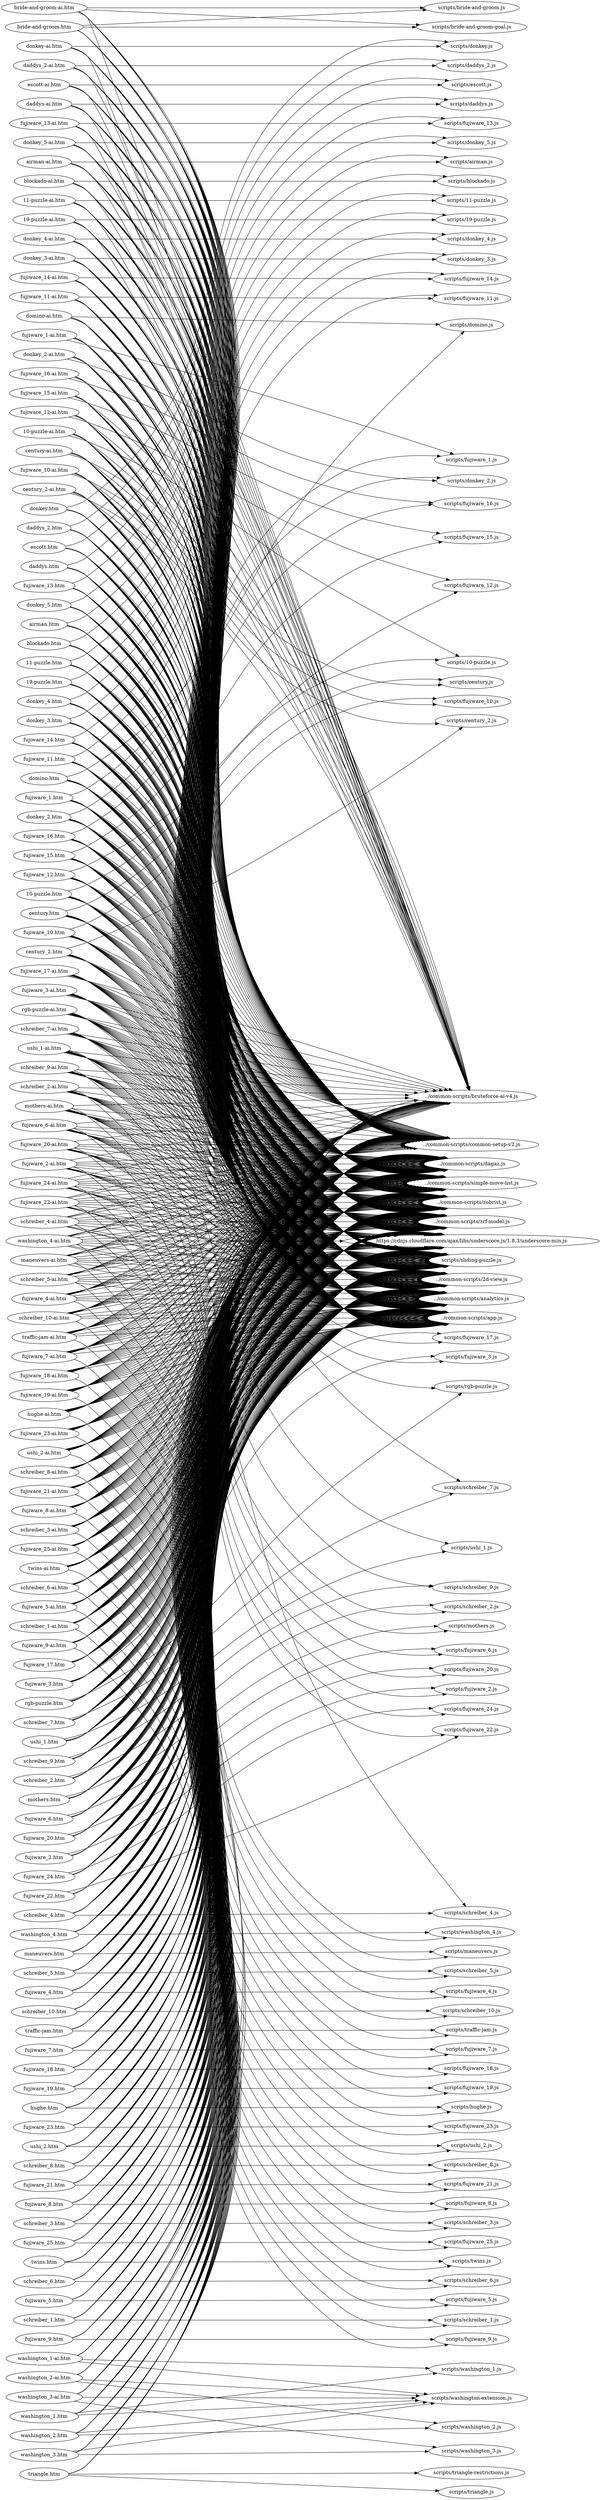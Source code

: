 digraph "graph" {
graph[ ranksep=10, rankdir = LR ];
  "10-puzzle-ai.htm" -> "../common-scripts/2d-view.js";
  "10-puzzle-ai.htm" -> "../common-scripts/analytics.js";
  "10-puzzle-ai.htm" -> "../common-scripts/app.js";
  "10-puzzle-ai.htm" -> "../common-scripts/bruteforce-ai-v4.js";
  "10-puzzle-ai.htm" -> "../common-scripts/common-setup-v2.js";
  "10-puzzle-ai.htm" -> "../common-scripts/dagaz.js";
  "10-puzzle-ai.htm" -> "../common-scripts/simple-move-list.js";
  "10-puzzle-ai.htm" -> "../common-scripts/zobrist.js";
  "10-puzzle-ai.htm" -> "../common-scripts/zrf-model.js";
  "10-puzzle-ai.htm" -> "https://cdnjs.cloudflare.com/ajax/libs/underscore.js/1.8.3/underscore-min.js";
  "10-puzzle-ai.htm" -> "scripts/10-puzzle.js";
  "10-puzzle-ai.htm" -> "scripts/sliding-puzzle.js";
  "10-puzzle.htm" -> "../common-scripts/2d-view.js";
  "10-puzzle.htm" -> "../common-scripts/analytics.js";
  "10-puzzle.htm" -> "../common-scripts/app.js";
  "10-puzzle.htm" -> "../common-scripts/common-setup-v2.js";
  "10-puzzle.htm" -> "../common-scripts/dagaz.js";
  "10-puzzle.htm" -> "../common-scripts/simple-move-list.js";
  "10-puzzle.htm" -> "../common-scripts/zobrist.js";
  "10-puzzle.htm" -> "../common-scripts/zrf-model.js";
  "10-puzzle.htm" -> "https://cdnjs.cloudflare.com/ajax/libs/underscore.js/1.8.3/underscore-min.js";
  "10-puzzle.htm" -> "scripts/10-puzzle.js";
  "10-puzzle.htm" -> "scripts/sliding-puzzle.js";
  "11-puzzle-ai.htm" -> "../common-scripts/2d-view.js";
  "11-puzzle-ai.htm" -> "../common-scripts/analytics.js";
  "11-puzzle-ai.htm" -> "../common-scripts/app.js";
  "11-puzzle-ai.htm" -> "../common-scripts/bruteforce-ai-v4.js";
  "11-puzzle-ai.htm" -> "../common-scripts/common-setup-v2.js";
  "11-puzzle-ai.htm" -> "../common-scripts/dagaz.js";
  "11-puzzle-ai.htm" -> "../common-scripts/simple-move-list.js";
  "11-puzzle-ai.htm" -> "../common-scripts/zobrist.js";
  "11-puzzle-ai.htm" -> "../common-scripts/zrf-model.js";
  "11-puzzle-ai.htm" -> "https://cdnjs.cloudflare.com/ajax/libs/underscore.js/1.8.3/underscore-min.js";
  "11-puzzle-ai.htm" -> "scripts/11-puzzle.js";
  "11-puzzle-ai.htm" -> "scripts/sliding-puzzle.js";
  "11-puzzle.htm" -> "../common-scripts/2d-view.js";
  "11-puzzle.htm" -> "../common-scripts/analytics.js";
  "11-puzzle.htm" -> "../common-scripts/app.js";
  "11-puzzle.htm" -> "../common-scripts/common-setup-v2.js";
  "11-puzzle.htm" -> "../common-scripts/dagaz.js";
  "11-puzzle.htm" -> "../common-scripts/simple-move-list.js";
  "11-puzzle.htm" -> "../common-scripts/zobrist.js";
  "11-puzzle.htm" -> "../common-scripts/zrf-model.js";
  "11-puzzle.htm" -> "https://cdnjs.cloudflare.com/ajax/libs/underscore.js/1.8.3/underscore-min.js";
  "11-puzzle.htm" -> "scripts/11-puzzle.js";
  "11-puzzle.htm" -> "scripts/sliding-puzzle.js";
  "19-puzzle-ai.htm" -> "../common-scripts/2d-view.js";
  "19-puzzle-ai.htm" -> "../common-scripts/analytics.js";
  "19-puzzle-ai.htm" -> "../common-scripts/app.js";
  "19-puzzle-ai.htm" -> "../common-scripts/bruteforce-ai-v4.js";
  "19-puzzle-ai.htm" -> "../common-scripts/common-setup-v2.js";
  "19-puzzle-ai.htm" -> "../common-scripts/dagaz.js";
  "19-puzzle-ai.htm" -> "../common-scripts/simple-move-list.js";
  "19-puzzle-ai.htm" -> "../common-scripts/zobrist.js";
  "19-puzzle-ai.htm" -> "../common-scripts/zrf-model.js";
  "19-puzzle-ai.htm" -> "https://cdnjs.cloudflare.com/ajax/libs/underscore.js/1.8.3/underscore-min.js";
  "19-puzzle-ai.htm" -> "scripts/19-puzzle.js";
  "19-puzzle-ai.htm" -> "scripts/sliding-puzzle.js";
  "19-puzzle.htm" -> "../common-scripts/2d-view.js";
  "19-puzzle.htm" -> "../common-scripts/analytics.js";
  "19-puzzle.htm" -> "../common-scripts/app.js";
  "19-puzzle.htm" -> "../common-scripts/common-setup-v2.js";
  "19-puzzle.htm" -> "../common-scripts/dagaz.js";
  "19-puzzle.htm" -> "../common-scripts/simple-move-list.js";
  "19-puzzle.htm" -> "../common-scripts/zobrist.js";
  "19-puzzle.htm" -> "../common-scripts/zrf-model.js";
  "19-puzzle.htm" -> "https://cdnjs.cloudflare.com/ajax/libs/underscore.js/1.8.3/underscore-min.js";
  "19-puzzle.htm" -> "scripts/19-puzzle.js";
  "19-puzzle.htm" -> "scripts/sliding-puzzle.js";
  "airman-ai.htm" -> "../common-scripts/2d-view.js";
  "airman-ai.htm" -> "../common-scripts/analytics.js";
  "airman-ai.htm" -> "../common-scripts/app.js";
  "airman-ai.htm" -> "../common-scripts/bruteforce-ai-v4.js";
  "airman-ai.htm" -> "../common-scripts/common-setup-v2.js";
  "airman-ai.htm" -> "../common-scripts/dagaz.js";
  "airman-ai.htm" -> "../common-scripts/simple-move-list.js";
  "airman-ai.htm" -> "../common-scripts/zobrist.js";
  "airman-ai.htm" -> "../common-scripts/zrf-model.js";
  "airman-ai.htm" -> "https://cdnjs.cloudflare.com/ajax/libs/underscore.js/1.8.3/underscore-min.js";
  "airman-ai.htm" -> "scripts/airman.js";
  "airman-ai.htm" -> "scripts/sliding-puzzle.js";
  "airman.htm" -> "../common-scripts/2d-view.js";
  "airman.htm" -> "../common-scripts/analytics.js";
  "airman.htm" -> "../common-scripts/app.js";
  "airman.htm" -> "../common-scripts/common-setup-v2.js";
  "airman.htm" -> "../common-scripts/dagaz.js";
  "airman.htm" -> "../common-scripts/simple-move-list.js";
  "airman.htm" -> "../common-scripts/zobrist.js";
  "airman.htm" -> "../common-scripts/zrf-model.js";
  "airman.htm" -> "https://cdnjs.cloudflare.com/ajax/libs/underscore.js/1.8.3/underscore-min.js";
  "airman.htm" -> "scripts/airman.js";
  "airman.htm" -> "scripts/sliding-puzzle.js";
  "blockado-ai.htm" -> "../common-scripts/2d-view.js";
  "blockado-ai.htm" -> "../common-scripts/analytics.js";
  "blockado-ai.htm" -> "../common-scripts/app.js";
  "blockado-ai.htm" -> "../common-scripts/bruteforce-ai-v4.js";
  "blockado-ai.htm" -> "../common-scripts/common-setup-v2.js";
  "blockado-ai.htm" -> "../common-scripts/dagaz.js";
  "blockado-ai.htm" -> "../common-scripts/simple-move-list.js";
  "blockado-ai.htm" -> "../common-scripts/zobrist.js";
  "blockado-ai.htm" -> "../common-scripts/zrf-model.js";
  "blockado-ai.htm" -> "https://cdnjs.cloudflare.com/ajax/libs/underscore.js/1.8.3/underscore-min.js";
  "blockado-ai.htm" -> "scripts/blockado.js";
  "blockado-ai.htm" -> "scripts/sliding-puzzle.js";
  "blockado.htm" -> "../common-scripts/2d-view.js";
  "blockado.htm" -> "../common-scripts/analytics.js";
  "blockado.htm" -> "../common-scripts/app.js";
  "blockado.htm" -> "../common-scripts/common-setup-v2.js";
  "blockado.htm" -> "../common-scripts/dagaz.js";
  "blockado.htm" -> "../common-scripts/simple-move-list.js";
  "blockado.htm" -> "../common-scripts/zobrist.js";
  "blockado.htm" -> "../common-scripts/zrf-model.js";
  "blockado.htm" -> "https://cdnjs.cloudflare.com/ajax/libs/underscore.js/1.8.3/underscore-min.js";
  "blockado.htm" -> "scripts/blockado.js";
  "blockado.htm" -> "scripts/sliding-puzzle.js";
  "bride-and-groom-ai.htm" -> "../common-scripts/2d-view.js";
  "bride-and-groom-ai.htm" -> "../common-scripts/analytics.js";
  "bride-and-groom-ai.htm" -> "../common-scripts/app.js";
  "bride-and-groom-ai.htm" -> "../common-scripts/bruteforce-ai-v4.js";
  "bride-and-groom-ai.htm" -> "../common-scripts/common-setup-v2.js";
  "bride-and-groom-ai.htm" -> "../common-scripts/dagaz.js";
  "bride-and-groom-ai.htm" -> "../common-scripts/simple-move-list.js";
  "bride-and-groom-ai.htm" -> "../common-scripts/zobrist.js";
  "bride-and-groom-ai.htm" -> "../common-scripts/zrf-model.js";
  "bride-and-groom-ai.htm" -> "https://cdnjs.cloudflare.com/ajax/libs/underscore.js/1.8.3/underscore-min.js";
  "bride-and-groom-ai.htm" -> "scripts/bride-and-groom-goal.js";
  "bride-and-groom-ai.htm" -> "scripts/bride-and-groom.js";
  "bride-and-groom-ai.htm" -> "scripts/sliding-puzzle.js";
  "bride-and-groom.htm" -> "../common-scripts/2d-view.js";
  "bride-and-groom.htm" -> "../common-scripts/analytics.js";
  "bride-and-groom.htm" -> "../common-scripts/app.js";
  "bride-and-groom.htm" -> "../common-scripts/common-setup-v2.js";
  "bride-and-groom.htm" -> "../common-scripts/dagaz.js";
  "bride-and-groom.htm" -> "../common-scripts/simple-move-list.js";
  "bride-and-groom.htm" -> "../common-scripts/zobrist.js";
  "bride-and-groom.htm" -> "../common-scripts/zrf-model.js";
  "bride-and-groom.htm" -> "https://cdnjs.cloudflare.com/ajax/libs/underscore.js/1.8.3/underscore-min.js";
  "bride-and-groom.htm" -> "scripts/bride-and-groom-goal.js";
  "bride-and-groom.htm" -> "scripts/bride-and-groom.js";
  "bride-and-groom.htm" -> "scripts/sliding-puzzle.js";
  "century-ai.htm" -> "../common-scripts/2d-view.js";
  "century-ai.htm" -> "../common-scripts/analytics.js";
  "century-ai.htm" -> "../common-scripts/app.js";
  "century-ai.htm" -> "../common-scripts/bruteforce-ai-v4.js";
  "century-ai.htm" -> "../common-scripts/common-setup-v2.js";
  "century-ai.htm" -> "../common-scripts/dagaz.js";
  "century-ai.htm" -> "../common-scripts/simple-move-list.js";
  "century-ai.htm" -> "../common-scripts/zobrist.js";
  "century-ai.htm" -> "../common-scripts/zrf-model.js";
  "century-ai.htm" -> "https://cdnjs.cloudflare.com/ajax/libs/underscore.js/1.8.3/underscore-min.js";
  "century-ai.htm" -> "scripts/century.js";
  "century-ai.htm" -> "scripts/sliding-puzzle.js";
  "century.htm" -> "../common-scripts/2d-view.js";
  "century.htm" -> "../common-scripts/analytics.js";
  "century.htm" -> "../common-scripts/app.js";
  "century.htm" -> "../common-scripts/common-setup-v2.js";
  "century.htm" -> "../common-scripts/dagaz.js";
  "century.htm" -> "../common-scripts/simple-move-list.js";
  "century.htm" -> "../common-scripts/zobrist.js";
  "century.htm" -> "../common-scripts/zrf-model.js";
  "century.htm" -> "https://cdnjs.cloudflare.com/ajax/libs/underscore.js/1.8.3/underscore-min.js";
  "century.htm" -> "scripts/century.js";
  "century.htm" -> "scripts/sliding-puzzle.js";
  "century_2-ai.htm" -> "../common-scripts/2d-view.js";
  "century_2-ai.htm" -> "../common-scripts/analytics.js";
  "century_2-ai.htm" -> "../common-scripts/app.js";
  "century_2-ai.htm" -> "../common-scripts/bruteforce-ai-v4.js";
  "century_2-ai.htm" -> "../common-scripts/common-setup-v2.js";
  "century_2-ai.htm" -> "../common-scripts/dagaz.js";
  "century_2-ai.htm" -> "../common-scripts/simple-move-list.js";
  "century_2-ai.htm" -> "../common-scripts/zobrist.js";
  "century_2-ai.htm" -> "../common-scripts/zrf-model.js";
  "century_2-ai.htm" -> "https://cdnjs.cloudflare.com/ajax/libs/underscore.js/1.8.3/underscore-min.js";
  "century_2-ai.htm" -> "scripts/century_2.js";
  "century_2-ai.htm" -> "scripts/sliding-puzzle.js";
  "century_2.htm" -> "../common-scripts/2d-view.js";
  "century_2.htm" -> "../common-scripts/analytics.js";
  "century_2.htm" -> "../common-scripts/app.js";
  "century_2.htm" -> "../common-scripts/common-setup-v2.js";
  "century_2.htm" -> "../common-scripts/dagaz.js";
  "century_2.htm" -> "../common-scripts/simple-move-list.js";
  "century_2.htm" -> "../common-scripts/zobrist.js";
  "century_2.htm" -> "../common-scripts/zrf-model.js";
  "century_2.htm" -> "https://cdnjs.cloudflare.com/ajax/libs/underscore.js/1.8.3/underscore-min.js";
  "century_2.htm" -> "scripts/century_2.js";
  "century_2.htm" -> "scripts/sliding-puzzle.js";
  "daddys-ai.htm" -> "../common-scripts/2d-view.js";
  "daddys-ai.htm" -> "../common-scripts/analytics.js";
  "daddys-ai.htm" -> "../common-scripts/app.js";
  "daddys-ai.htm" -> "../common-scripts/bruteforce-ai-v4.js";
  "daddys-ai.htm" -> "../common-scripts/common-setup-v2.js";
  "daddys-ai.htm" -> "../common-scripts/dagaz.js";
  "daddys-ai.htm" -> "../common-scripts/simple-move-list.js";
  "daddys-ai.htm" -> "../common-scripts/zobrist.js";
  "daddys-ai.htm" -> "../common-scripts/zrf-model.js";
  "daddys-ai.htm" -> "https://cdnjs.cloudflare.com/ajax/libs/underscore.js/1.8.3/underscore-min.js";
  "daddys-ai.htm" -> "scripts/daddys.js";
  "daddys-ai.htm" -> "scripts/sliding-puzzle.js";
  "daddys.htm" -> "../common-scripts/2d-view.js";
  "daddys.htm" -> "../common-scripts/analytics.js";
  "daddys.htm" -> "../common-scripts/app.js";
  "daddys.htm" -> "../common-scripts/common-setup-v2.js";
  "daddys.htm" -> "../common-scripts/dagaz.js";
  "daddys.htm" -> "../common-scripts/simple-move-list.js";
  "daddys.htm" -> "../common-scripts/zobrist.js";
  "daddys.htm" -> "../common-scripts/zrf-model.js";
  "daddys.htm" -> "https://cdnjs.cloudflare.com/ajax/libs/underscore.js/1.8.3/underscore-min.js";
  "daddys.htm" -> "scripts/daddys.js";
  "daddys.htm" -> "scripts/sliding-puzzle.js";
  "daddys_2-ai.htm" -> "../common-scripts/2d-view.js";
  "daddys_2-ai.htm" -> "../common-scripts/analytics.js";
  "daddys_2-ai.htm" -> "../common-scripts/app.js";
  "daddys_2-ai.htm" -> "../common-scripts/bruteforce-ai-v4.js";
  "daddys_2-ai.htm" -> "../common-scripts/common-setup-v2.js";
  "daddys_2-ai.htm" -> "../common-scripts/dagaz.js";
  "daddys_2-ai.htm" -> "../common-scripts/simple-move-list.js";
  "daddys_2-ai.htm" -> "../common-scripts/zobrist.js";
  "daddys_2-ai.htm" -> "../common-scripts/zrf-model.js";
  "daddys_2-ai.htm" -> "https://cdnjs.cloudflare.com/ajax/libs/underscore.js/1.8.3/underscore-min.js";
  "daddys_2-ai.htm" -> "scripts/daddys_2.js";
  "daddys_2-ai.htm" -> "scripts/sliding-puzzle.js";
  "daddys_2.htm" -> "../common-scripts/2d-view.js";
  "daddys_2.htm" -> "../common-scripts/analytics.js";
  "daddys_2.htm" -> "../common-scripts/app.js";
  "daddys_2.htm" -> "../common-scripts/common-setup-v2.js";
  "daddys_2.htm" -> "../common-scripts/dagaz.js";
  "daddys_2.htm" -> "../common-scripts/simple-move-list.js";
  "daddys_2.htm" -> "../common-scripts/zobrist.js";
  "daddys_2.htm" -> "../common-scripts/zrf-model.js";
  "daddys_2.htm" -> "https://cdnjs.cloudflare.com/ajax/libs/underscore.js/1.8.3/underscore-min.js";
  "daddys_2.htm" -> "scripts/daddys_2.js";
  "daddys_2.htm" -> "scripts/sliding-puzzle.js";
  "domino-ai.htm" -> "../common-scripts/2d-view.js";
  "domino-ai.htm" -> "../common-scripts/analytics.js";
  "domino-ai.htm" -> "../common-scripts/app.js";
  "domino-ai.htm" -> "../common-scripts/bruteforce-ai-v4.js";
  "domino-ai.htm" -> "../common-scripts/common-setup-v2.js";
  "domino-ai.htm" -> "../common-scripts/dagaz.js";
  "domino-ai.htm" -> "../common-scripts/simple-move-list.js";
  "domino-ai.htm" -> "../common-scripts/zobrist.js";
  "domino-ai.htm" -> "../common-scripts/zrf-model.js";
  "domino-ai.htm" -> "https://cdnjs.cloudflare.com/ajax/libs/underscore.js/1.8.3/underscore-min.js";
  "domino-ai.htm" -> "scripts/domino.js";
  "domino-ai.htm" -> "scripts/sliding-puzzle.js";
  "domino.htm" -> "../common-scripts/2d-view.js";
  "domino.htm" -> "../common-scripts/analytics.js";
  "domino.htm" -> "../common-scripts/app.js";
  "domino.htm" -> "../common-scripts/common-setup-v2.js";
  "domino.htm" -> "../common-scripts/dagaz.js";
  "domino.htm" -> "../common-scripts/simple-move-list.js";
  "domino.htm" -> "../common-scripts/zobrist.js";
  "domino.htm" -> "../common-scripts/zrf-model.js";
  "domino.htm" -> "https://cdnjs.cloudflare.com/ajax/libs/underscore.js/1.8.3/underscore-min.js";
  "domino.htm" -> "scripts/domino.js";
  "domino.htm" -> "scripts/sliding-puzzle.js";
  "donkey-ai.htm" -> "../common-scripts/2d-view.js";
  "donkey-ai.htm" -> "../common-scripts/analytics.js";
  "donkey-ai.htm" -> "../common-scripts/app.js";
  "donkey-ai.htm" -> "../common-scripts/bruteforce-ai-v4.js";
  "donkey-ai.htm" -> "../common-scripts/common-setup-v2.js";
  "donkey-ai.htm" -> "../common-scripts/dagaz.js";
  "donkey-ai.htm" -> "../common-scripts/simple-move-list.js";
  "donkey-ai.htm" -> "../common-scripts/zobrist.js";
  "donkey-ai.htm" -> "../common-scripts/zrf-model.js";
  "donkey-ai.htm" -> "https://cdnjs.cloudflare.com/ajax/libs/underscore.js/1.8.3/underscore-min.js";
  "donkey-ai.htm" -> "scripts/donkey.js";
  "donkey-ai.htm" -> "scripts/sliding-puzzle.js";
  "donkey.htm" -> "../common-scripts/2d-view.js";
  "donkey.htm" -> "../common-scripts/analytics.js";
  "donkey.htm" -> "../common-scripts/app.js";
  "donkey.htm" -> "../common-scripts/common-setup-v2.js";
  "donkey.htm" -> "../common-scripts/dagaz.js";
  "donkey.htm" -> "../common-scripts/simple-move-list.js";
  "donkey.htm" -> "../common-scripts/zobrist.js";
  "donkey.htm" -> "../common-scripts/zrf-model.js";
  "donkey.htm" -> "https://cdnjs.cloudflare.com/ajax/libs/underscore.js/1.8.3/underscore-min.js";
  "donkey.htm" -> "scripts/donkey.js";
  "donkey.htm" -> "scripts/sliding-puzzle.js";
  "donkey_2-ai.htm" -> "../common-scripts/2d-view.js";
  "donkey_2-ai.htm" -> "../common-scripts/analytics.js";
  "donkey_2-ai.htm" -> "../common-scripts/app.js";
  "donkey_2-ai.htm" -> "../common-scripts/bruteforce-ai-v4.js";
  "donkey_2-ai.htm" -> "../common-scripts/common-setup-v2.js";
  "donkey_2-ai.htm" -> "../common-scripts/dagaz.js";
  "donkey_2-ai.htm" -> "../common-scripts/simple-move-list.js";
  "donkey_2-ai.htm" -> "../common-scripts/zobrist.js";
  "donkey_2-ai.htm" -> "../common-scripts/zrf-model.js";
  "donkey_2-ai.htm" -> "https://cdnjs.cloudflare.com/ajax/libs/underscore.js/1.8.3/underscore-min.js";
  "donkey_2-ai.htm" -> "scripts/donkey_2.js";
  "donkey_2-ai.htm" -> "scripts/sliding-puzzle.js";
  "donkey_2.htm" -> "../common-scripts/2d-view.js";
  "donkey_2.htm" -> "../common-scripts/analytics.js";
  "donkey_2.htm" -> "../common-scripts/app.js";
  "donkey_2.htm" -> "../common-scripts/common-setup-v2.js";
  "donkey_2.htm" -> "../common-scripts/dagaz.js";
  "donkey_2.htm" -> "../common-scripts/simple-move-list.js";
  "donkey_2.htm" -> "../common-scripts/zobrist.js";
  "donkey_2.htm" -> "../common-scripts/zrf-model.js";
  "donkey_2.htm" -> "https://cdnjs.cloudflare.com/ajax/libs/underscore.js/1.8.3/underscore-min.js";
  "donkey_2.htm" -> "scripts/donkey_2.js";
  "donkey_2.htm" -> "scripts/sliding-puzzle.js";
  "donkey_3-ai.htm" -> "../common-scripts/2d-view.js";
  "donkey_3-ai.htm" -> "../common-scripts/analytics.js";
  "donkey_3-ai.htm" -> "../common-scripts/app.js";
  "donkey_3-ai.htm" -> "../common-scripts/bruteforce-ai-v4.js";
  "donkey_3-ai.htm" -> "../common-scripts/common-setup-v2.js";
  "donkey_3-ai.htm" -> "../common-scripts/dagaz.js";
  "donkey_3-ai.htm" -> "../common-scripts/simple-move-list.js";
  "donkey_3-ai.htm" -> "../common-scripts/zobrist.js";
  "donkey_3-ai.htm" -> "../common-scripts/zrf-model.js";
  "donkey_3-ai.htm" -> "https://cdnjs.cloudflare.com/ajax/libs/underscore.js/1.8.3/underscore-min.js";
  "donkey_3-ai.htm" -> "scripts/donkey_3.js";
  "donkey_3-ai.htm" -> "scripts/sliding-puzzle.js";
  "donkey_3.htm" -> "../common-scripts/2d-view.js";
  "donkey_3.htm" -> "../common-scripts/analytics.js";
  "donkey_3.htm" -> "../common-scripts/app.js";
  "donkey_3.htm" -> "../common-scripts/common-setup-v2.js";
  "donkey_3.htm" -> "../common-scripts/dagaz.js";
  "donkey_3.htm" -> "../common-scripts/simple-move-list.js";
  "donkey_3.htm" -> "../common-scripts/zobrist.js";
  "donkey_3.htm" -> "../common-scripts/zrf-model.js";
  "donkey_3.htm" -> "https://cdnjs.cloudflare.com/ajax/libs/underscore.js/1.8.3/underscore-min.js";
  "donkey_3.htm" -> "scripts/donkey_3.js";
  "donkey_3.htm" -> "scripts/sliding-puzzle.js";
  "donkey_4-ai.htm" -> "../common-scripts/2d-view.js";
  "donkey_4-ai.htm" -> "../common-scripts/analytics.js";
  "donkey_4-ai.htm" -> "../common-scripts/app.js";
  "donkey_4-ai.htm" -> "../common-scripts/bruteforce-ai-v4.js";
  "donkey_4-ai.htm" -> "../common-scripts/common-setup-v2.js";
  "donkey_4-ai.htm" -> "../common-scripts/dagaz.js";
  "donkey_4-ai.htm" -> "../common-scripts/simple-move-list.js";
  "donkey_4-ai.htm" -> "../common-scripts/zobrist.js";
  "donkey_4-ai.htm" -> "../common-scripts/zrf-model.js";
  "donkey_4-ai.htm" -> "https://cdnjs.cloudflare.com/ajax/libs/underscore.js/1.8.3/underscore-min.js";
  "donkey_4-ai.htm" -> "scripts/donkey_4.js";
  "donkey_4-ai.htm" -> "scripts/sliding-puzzle.js";
  "donkey_4.htm" -> "../common-scripts/2d-view.js";
  "donkey_4.htm" -> "../common-scripts/analytics.js";
  "donkey_4.htm" -> "../common-scripts/app.js";
  "donkey_4.htm" -> "../common-scripts/common-setup-v2.js";
  "donkey_4.htm" -> "../common-scripts/dagaz.js";
  "donkey_4.htm" -> "../common-scripts/simple-move-list.js";
  "donkey_4.htm" -> "../common-scripts/zobrist.js";
  "donkey_4.htm" -> "../common-scripts/zrf-model.js";
  "donkey_4.htm" -> "https://cdnjs.cloudflare.com/ajax/libs/underscore.js/1.8.3/underscore-min.js";
  "donkey_4.htm" -> "scripts/donkey_4.js";
  "donkey_4.htm" -> "scripts/sliding-puzzle.js";
  "donkey_5-ai.htm" -> "../common-scripts/2d-view.js";
  "donkey_5-ai.htm" -> "../common-scripts/analytics.js";
  "donkey_5-ai.htm" -> "../common-scripts/app.js";
  "donkey_5-ai.htm" -> "../common-scripts/bruteforce-ai-v4.js";
  "donkey_5-ai.htm" -> "../common-scripts/common-setup-v2.js";
  "donkey_5-ai.htm" -> "../common-scripts/dagaz.js";
  "donkey_5-ai.htm" -> "../common-scripts/simple-move-list.js";
  "donkey_5-ai.htm" -> "../common-scripts/zobrist.js";
  "donkey_5-ai.htm" -> "../common-scripts/zrf-model.js";
  "donkey_5-ai.htm" -> "https://cdnjs.cloudflare.com/ajax/libs/underscore.js/1.8.3/underscore-min.js";
  "donkey_5-ai.htm" -> "scripts/donkey_5.js";
  "donkey_5-ai.htm" -> "scripts/sliding-puzzle.js";
  "donkey_5.htm" -> "../common-scripts/2d-view.js";
  "donkey_5.htm" -> "../common-scripts/analytics.js";
  "donkey_5.htm" -> "../common-scripts/app.js";
  "donkey_5.htm" -> "../common-scripts/common-setup-v2.js";
  "donkey_5.htm" -> "../common-scripts/dagaz.js";
  "donkey_5.htm" -> "../common-scripts/simple-move-list.js";
  "donkey_5.htm" -> "../common-scripts/zobrist.js";
  "donkey_5.htm" -> "../common-scripts/zrf-model.js";
  "donkey_5.htm" -> "https://cdnjs.cloudflare.com/ajax/libs/underscore.js/1.8.3/underscore-min.js";
  "donkey_5.htm" -> "scripts/donkey_5.js";
  "donkey_5.htm" -> "scripts/sliding-puzzle.js";
  "escott-ai.htm" -> "../common-scripts/2d-view.js";
  "escott-ai.htm" -> "../common-scripts/analytics.js";
  "escott-ai.htm" -> "../common-scripts/app.js";
  "escott-ai.htm" -> "../common-scripts/bruteforce-ai-v4.js";
  "escott-ai.htm" -> "../common-scripts/common-setup-v2.js";
  "escott-ai.htm" -> "../common-scripts/dagaz.js";
  "escott-ai.htm" -> "../common-scripts/simple-move-list.js";
  "escott-ai.htm" -> "../common-scripts/zobrist.js";
  "escott-ai.htm" -> "../common-scripts/zrf-model.js";
  "escott-ai.htm" -> "https://cdnjs.cloudflare.com/ajax/libs/underscore.js/1.8.3/underscore-min.js";
  "escott-ai.htm" -> "scripts/escott.js";
  "escott-ai.htm" -> "scripts/sliding-puzzle.js";
  "escott.htm" -> "../common-scripts/2d-view.js";
  "escott.htm" -> "../common-scripts/analytics.js";
  "escott.htm" -> "../common-scripts/app.js";
  "escott.htm" -> "../common-scripts/common-setup-v2.js";
  "escott.htm" -> "../common-scripts/dagaz.js";
  "escott.htm" -> "../common-scripts/simple-move-list.js";
  "escott.htm" -> "../common-scripts/zobrist.js";
  "escott.htm" -> "../common-scripts/zrf-model.js";
  "escott.htm" -> "https://cdnjs.cloudflare.com/ajax/libs/underscore.js/1.8.3/underscore-min.js";
  "escott.htm" -> "scripts/escott.js";
  "escott.htm" -> "scripts/sliding-puzzle.js";
  "fujiware_1-ai.htm" -> "../common-scripts/2d-view.js";
  "fujiware_1-ai.htm" -> "../common-scripts/analytics.js";
  "fujiware_1-ai.htm" -> "../common-scripts/app.js";
  "fujiware_1-ai.htm" -> "../common-scripts/bruteforce-ai-v4.js";
  "fujiware_1-ai.htm" -> "../common-scripts/common-setup-v2.js";
  "fujiware_1-ai.htm" -> "../common-scripts/dagaz.js";
  "fujiware_1-ai.htm" -> "../common-scripts/simple-move-list.js";
  "fujiware_1-ai.htm" -> "../common-scripts/zobrist.js";
  "fujiware_1-ai.htm" -> "../common-scripts/zrf-model.js";
  "fujiware_1-ai.htm" -> "https://cdnjs.cloudflare.com/ajax/libs/underscore.js/1.8.3/underscore-min.js";
  "fujiware_1-ai.htm" -> "scripts/fujiware_1.js";
  "fujiware_1-ai.htm" -> "scripts/sliding-puzzle.js";
  "fujiware_1.htm" -> "../common-scripts/2d-view.js";
  "fujiware_1.htm" -> "../common-scripts/analytics.js";
  "fujiware_1.htm" -> "../common-scripts/app.js";
  "fujiware_1.htm" -> "../common-scripts/common-setup-v2.js";
  "fujiware_1.htm" -> "../common-scripts/dagaz.js";
  "fujiware_1.htm" -> "../common-scripts/simple-move-list.js";
  "fujiware_1.htm" -> "../common-scripts/zobrist.js";
  "fujiware_1.htm" -> "../common-scripts/zrf-model.js";
  "fujiware_1.htm" -> "https://cdnjs.cloudflare.com/ajax/libs/underscore.js/1.8.3/underscore-min.js";
  "fujiware_1.htm" -> "scripts/fujiware_1.js";
  "fujiware_1.htm" -> "scripts/sliding-puzzle.js";
  "fujiware_10-ai.htm" -> "../common-scripts/2d-view.js";
  "fujiware_10-ai.htm" -> "../common-scripts/analytics.js";
  "fujiware_10-ai.htm" -> "../common-scripts/app.js";
  "fujiware_10-ai.htm" -> "../common-scripts/bruteforce-ai-v4.js";
  "fujiware_10-ai.htm" -> "../common-scripts/common-setup-v2.js";
  "fujiware_10-ai.htm" -> "../common-scripts/dagaz.js";
  "fujiware_10-ai.htm" -> "../common-scripts/simple-move-list.js";
  "fujiware_10-ai.htm" -> "../common-scripts/zobrist.js";
  "fujiware_10-ai.htm" -> "../common-scripts/zrf-model.js";
  "fujiware_10-ai.htm" -> "https://cdnjs.cloudflare.com/ajax/libs/underscore.js/1.8.3/underscore-min.js";
  "fujiware_10-ai.htm" -> "scripts/fujiware_10.js";
  "fujiware_10-ai.htm" -> "scripts/sliding-puzzle.js";
  "fujiware_10.htm" -> "../common-scripts/2d-view.js";
  "fujiware_10.htm" -> "../common-scripts/analytics.js";
  "fujiware_10.htm" -> "../common-scripts/app.js";
  "fujiware_10.htm" -> "../common-scripts/common-setup-v2.js";
  "fujiware_10.htm" -> "../common-scripts/dagaz.js";
  "fujiware_10.htm" -> "../common-scripts/simple-move-list.js";
  "fujiware_10.htm" -> "../common-scripts/zobrist.js";
  "fujiware_10.htm" -> "../common-scripts/zrf-model.js";
  "fujiware_10.htm" -> "https://cdnjs.cloudflare.com/ajax/libs/underscore.js/1.8.3/underscore-min.js";
  "fujiware_10.htm" -> "scripts/fujiware_10.js";
  "fujiware_10.htm" -> "scripts/sliding-puzzle.js";
  "fujiware_11-ai.htm" -> "../common-scripts/2d-view.js";
  "fujiware_11-ai.htm" -> "../common-scripts/analytics.js";
  "fujiware_11-ai.htm" -> "../common-scripts/app.js";
  "fujiware_11-ai.htm" -> "../common-scripts/bruteforce-ai-v4.js";
  "fujiware_11-ai.htm" -> "../common-scripts/common-setup-v2.js";
  "fujiware_11-ai.htm" -> "../common-scripts/dagaz.js";
  "fujiware_11-ai.htm" -> "../common-scripts/simple-move-list.js";
  "fujiware_11-ai.htm" -> "../common-scripts/zobrist.js";
  "fujiware_11-ai.htm" -> "../common-scripts/zrf-model.js";
  "fujiware_11-ai.htm" -> "https://cdnjs.cloudflare.com/ajax/libs/underscore.js/1.8.3/underscore-min.js";
  "fujiware_11-ai.htm" -> "scripts/fujiware_11.js";
  "fujiware_11-ai.htm" -> "scripts/sliding-puzzle.js";
  "fujiware_11.htm" -> "../common-scripts/2d-view.js";
  "fujiware_11.htm" -> "../common-scripts/analytics.js";
  "fujiware_11.htm" -> "../common-scripts/app.js";
  "fujiware_11.htm" -> "../common-scripts/common-setup-v2.js";
  "fujiware_11.htm" -> "../common-scripts/dagaz.js";
  "fujiware_11.htm" -> "../common-scripts/simple-move-list.js";
  "fujiware_11.htm" -> "../common-scripts/zobrist.js";
  "fujiware_11.htm" -> "../common-scripts/zrf-model.js";
  "fujiware_11.htm" -> "https://cdnjs.cloudflare.com/ajax/libs/underscore.js/1.8.3/underscore-min.js";
  "fujiware_11.htm" -> "scripts/fujiware_11.js";
  "fujiware_11.htm" -> "scripts/sliding-puzzle.js";
  "fujiware_12-ai.htm" -> "../common-scripts/2d-view.js";
  "fujiware_12-ai.htm" -> "../common-scripts/analytics.js";
  "fujiware_12-ai.htm" -> "../common-scripts/app.js";
  "fujiware_12-ai.htm" -> "../common-scripts/bruteforce-ai-v4.js";
  "fujiware_12-ai.htm" -> "../common-scripts/common-setup-v2.js";
  "fujiware_12-ai.htm" -> "../common-scripts/dagaz.js";
  "fujiware_12-ai.htm" -> "../common-scripts/simple-move-list.js";
  "fujiware_12-ai.htm" -> "../common-scripts/zobrist.js";
  "fujiware_12-ai.htm" -> "../common-scripts/zrf-model.js";
  "fujiware_12-ai.htm" -> "https://cdnjs.cloudflare.com/ajax/libs/underscore.js/1.8.3/underscore-min.js";
  "fujiware_12-ai.htm" -> "scripts/fujiware_12.js";
  "fujiware_12-ai.htm" -> "scripts/sliding-puzzle.js";
  "fujiware_12.htm" -> "../common-scripts/2d-view.js";
  "fujiware_12.htm" -> "../common-scripts/analytics.js";
  "fujiware_12.htm" -> "../common-scripts/app.js";
  "fujiware_12.htm" -> "../common-scripts/common-setup-v2.js";
  "fujiware_12.htm" -> "../common-scripts/dagaz.js";
  "fujiware_12.htm" -> "../common-scripts/simple-move-list.js";
  "fujiware_12.htm" -> "../common-scripts/zobrist.js";
  "fujiware_12.htm" -> "../common-scripts/zrf-model.js";
  "fujiware_12.htm" -> "https://cdnjs.cloudflare.com/ajax/libs/underscore.js/1.8.3/underscore-min.js";
  "fujiware_12.htm" -> "scripts/fujiware_12.js";
  "fujiware_12.htm" -> "scripts/sliding-puzzle.js";
  "fujiware_13-ai.htm" -> "../common-scripts/2d-view.js";
  "fujiware_13-ai.htm" -> "../common-scripts/analytics.js";
  "fujiware_13-ai.htm" -> "../common-scripts/app.js";
  "fujiware_13-ai.htm" -> "../common-scripts/bruteforce-ai-v4.js";
  "fujiware_13-ai.htm" -> "../common-scripts/common-setup-v2.js";
  "fujiware_13-ai.htm" -> "../common-scripts/dagaz.js";
  "fujiware_13-ai.htm" -> "../common-scripts/simple-move-list.js";
  "fujiware_13-ai.htm" -> "../common-scripts/zobrist.js";
  "fujiware_13-ai.htm" -> "../common-scripts/zrf-model.js";
  "fujiware_13-ai.htm" -> "https://cdnjs.cloudflare.com/ajax/libs/underscore.js/1.8.3/underscore-min.js";
  "fujiware_13-ai.htm" -> "scripts/fujiware_13.js";
  "fujiware_13-ai.htm" -> "scripts/sliding-puzzle.js";
  "fujiware_13.htm" -> "../common-scripts/2d-view.js";
  "fujiware_13.htm" -> "../common-scripts/analytics.js";
  "fujiware_13.htm" -> "../common-scripts/app.js";
  "fujiware_13.htm" -> "../common-scripts/common-setup-v2.js";
  "fujiware_13.htm" -> "../common-scripts/dagaz.js";
  "fujiware_13.htm" -> "../common-scripts/simple-move-list.js";
  "fujiware_13.htm" -> "../common-scripts/zobrist.js";
  "fujiware_13.htm" -> "../common-scripts/zrf-model.js";
  "fujiware_13.htm" -> "https://cdnjs.cloudflare.com/ajax/libs/underscore.js/1.8.3/underscore-min.js";
  "fujiware_13.htm" -> "scripts/fujiware_13.js";
  "fujiware_13.htm" -> "scripts/sliding-puzzle.js";
  "fujiware_14-ai.htm" -> "../common-scripts/2d-view.js";
  "fujiware_14-ai.htm" -> "../common-scripts/analytics.js";
  "fujiware_14-ai.htm" -> "../common-scripts/app.js";
  "fujiware_14-ai.htm" -> "../common-scripts/bruteforce-ai-v4.js";
  "fujiware_14-ai.htm" -> "../common-scripts/common-setup-v2.js";
  "fujiware_14-ai.htm" -> "../common-scripts/dagaz.js";
  "fujiware_14-ai.htm" -> "../common-scripts/simple-move-list.js";
  "fujiware_14-ai.htm" -> "../common-scripts/zobrist.js";
  "fujiware_14-ai.htm" -> "../common-scripts/zrf-model.js";
  "fujiware_14-ai.htm" -> "https://cdnjs.cloudflare.com/ajax/libs/underscore.js/1.8.3/underscore-min.js";
  "fujiware_14-ai.htm" -> "scripts/fujiware_14.js";
  "fujiware_14-ai.htm" -> "scripts/sliding-puzzle.js";
  "fujiware_14.htm" -> "../common-scripts/2d-view.js";
  "fujiware_14.htm" -> "../common-scripts/analytics.js";
  "fujiware_14.htm" -> "../common-scripts/app.js";
  "fujiware_14.htm" -> "../common-scripts/common-setup-v2.js";
  "fujiware_14.htm" -> "../common-scripts/dagaz.js";
  "fujiware_14.htm" -> "../common-scripts/simple-move-list.js";
  "fujiware_14.htm" -> "../common-scripts/zobrist.js";
  "fujiware_14.htm" -> "../common-scripts/zrf-model.js";
  "fujiware_14.htm" -> "https://cdnjs.cloudflare.com/ajax/libs/underscore.js/1.8.3/underscore-min.js";
  "fujiware_14.htm" -> "scripts/fujiware_14.js";
  "fujiware_14.htm" -> "scripts/sliding-puzzle.js";
  "fujiware_15-ai.htm" -> "../common-scripts/2d-view.js";
  "fujiware_15-ai.htm" -> "../common-scripts/analytics.js";
  "fujiware_15-ai.htm" -> "../common-scripts/app.js";
  "fujiware_15-ai.htm" -> "../common-scripts/bruteforce-ai-v4.js";
  "fujiware_15-ai.htm" -> "../common-scripts/common-setup-v2.js";
  "fujiware_15-ai.htm" -> "../common-scripts/dagaz.js";
  "fujiware_15-ai.htm" -> "../common-scripts/simple-move-list.js";
  "fujiware_15-ai.htm" -> "../common-scripts/zobrist.js";
  "fujiware_15-ai.htm" -> "../common-scripts/zrf-model.js";
  "fujiware_15-ai.htm" -> "https://cdnjs.cloudflare.com/ajax/libs/underscore.js/1.8.3/underscore-min.js";
  "fujiware_15-ai.htm" -> "scripts/fujiware_15.js";
  "fujiware_15-ai.htm" -> "scripts/sliding-puzzle.js";
  "fujiware_15.htm" -> "../common-scripts/2d-view.js";
  "fujiware_15.htm" -> "../common-scripts/analytics.js";
  "fujiware_15.htm" -> "../common-scripts/app.js";
  "fujiware_15.htm" -> "../common-scripts/common-setup-v2.js";
  "fujiware_15.htm" -> "../common-scripts/dagaz.js";
  "fujiware_15.htm" -> "../common-scripts/simple-move-list.js";
  "fujiware_15.htm" -> "../common-scripts/zobrist.js";
  "fujiware_15.htm" -> "../common-scripts/zrf-model.js";
  "fujiware_15.htm" -> "https://cdnjs.cloudflare.com/ajax/libs/underscore.js/1.8.3/underscore-min.js";
  "fujiware_15.htm" -> "scripts/fujiware_15.js";
  "fujiware_15.htm" -> "scripts/sliding-puzzle.js";
  "fujiware_16-ai.htm" -> "../common-scripts/2d-view.js";
  "fujiware_16-ai.htm" -> "../common-scripts/analytics.js";
  "fujiware_16-ai.htm" -> "../common-scripts/app.js";
  "fujiware_16-ai.htm" -> "../common-scripts/bruteforce-ai-v4.js";
  "fujiware_16-ai.htm" -> "../common-scripts/common-setup-v2.js";
  "fujiware_16-ai.htm" -> "../common-scripts/dagaz.js";
  "fujiware_16-ai.htm" -> "../common-scripts/simple-move-list.js";
  "fujiware_16-ai.htm" -> "../common-scripts/zobrist.js";
  "fujiware_16-ai.htm" -> "../common-scripts/zrf-model.js";
  "fujiware_16-ai.htm" -> "https://cdnjs.cloudflare.com/ajax/libs/underscore.js/1.8.3/underscore-min.js";
  "fujiware_16-ai.htm" -> "scripts/fujiware_16.js";
  "fujiware_16-ai.htm" -> "scripts/sliding-puzzle.js";
  "fujiware_16.htm" -> "../common-scripts/2d-view.js";
  "fujiware_16.htm" -> "../common-scripts/analytics.js";
  "fujiware_16.htm" -> "../common-scripts/app.js";
  "fujiware_16.htm" -> "../common-scripts/common-setup-v2.js";
  "fujiware_16.htm" -> "../common-scripts/dagaz.js";
  "fujiware_16.htm" -> "../common-scripts/simple-move-list.js";
  "fujiware_16.htm" -> "../common-scripts/zobrist.js";
  "fujiware_16.htm" -> "../common-scripts/zrf-model.js";
  "fujiware_16.htm" -> "https://cdnjs.cloudflare.com/ajax/libs/underscore.js/1.8.3/underscore-min.js";
  "fujiware_16.htm" -> "scripts/fujiware_16.js";
  "fujiware_16.htm" -> "scripts/sliding-puzzle.js";
  "fujiware_17-ai.htm" -> "../common-scripts/2d-view.js";
  "fujiware_17-ai.htm" -> "../common-scripts/analytics.js";
  "fujiware_17-ai.htm" -> "../common-scripts/app.js";
  "fujiware_17-ai.htm" -> "../common-scripts/bruteforce-ai-v4.js";
  "fujiware_17-ai.htm" -> "../common-scripts/common-setup-v2.js";
  "fujiware_17-ai.htm" -> "../common-scripts/dagaz.js";
  "fujiware_17-ai.htm" -> "../common-scripts/simple-move-list.js";
  "fujiware_17-ai.htm" -> "../common-scripts/zobrist.js";
  "fujiware_17-ai.htm" -> "../common-scripts/zrf-model.js";
  "fujiware_17-ai.htm" -> "https://cdnjs.cloudflare.com/ajax/libs/underscore.js/1.8.3/underscore-min.js";
  "fujiware_17-ai.htm" -> "scripts/fujiware_17.js";
  "fujiware_17-ai.htm" -> "scripts/sliding-puzzle.js";
  "fujiware_17.htm" -> "../common-scripts/2d-view.js";
  "fujiware_17.htm" -> "../common-scripts/analytics.js";
  "fujiware_17.htm" -> "../common-scripts/app.js";
  "fujiware_17.htm" -> "../common-scripts/common-setup-v2.js";
  "fujiware_17.htm" -> "../common-scripts/dagaz.js";
  "fujiware_17.htm" -> "../common-scripts/simple-move-list.js";
  "fujiware_17.htm" -> "../common-scripts/zobrist.js";
  "fujiware_17.htm" -> "../common-scripts/zrf-model.js";
  "fujiware_17.htm" -> "https://cdnjs.cloudflare.com/ajax/libs/underscore.js/1.8.3/underscore-min.js";
  "fujiware_17.htm" -> "scripts/fujiware_17.js";
  "fujiware_17.htm" -> "scripts/sliding-puzzle.js";
  "fujiware_18-ai.htm" -> "../common-scripts/2d-view.js";
  "fujiware_18-ai.htm" -> "../common-scripts/analytics.js";
  "fujiware_18-ai.htm" -> "../common-scripts/app.js";
  "fujiware_18-ai.htm" -> "../common-scripts/bruteforce-ai-v4.js";
  "fujiware_18-ai.htm" -> "../common-scripts/common-setup-v2.js";
  "fujiware_18-ai.htm" -> "../common-scripts/dagaz.js";
  "fujiware_18-ai.htm" -> "../common-scripts/simple-move-list.js";
  "fujiware_18-ai.htm" -> "../common-scripts/zobrist.js";
  "fujiware_18-ai.htm" -> "../common-scripts/zrf-model.js";
  "fujiware_18-ai.htm" -> "https://cdnjs.cloudflare.com/ajax/libs/underscore.js/1.8.3/underscore-min.js";
  "fujiware_18-ai.htm" -> "scripts/fujiware_18.js";
  "fujiware_18-ai.htm" -> "scripts/sliding-puzzle.js";
  "fujiware_18.htm" -> "../common-scripts/2d-view.js";
  "fujiware_18.htm" -> "../common-scripts/analytics.js";
  "fujiware_18.htm" -> "../common-scripts/app.js";
  "fujiware_18.htm" -> "../common-scripts/common-setup-v2.js";
  "fujiware_18.htm" -> "../common-scripts/dagaz.js";
  "fujiware_18.htm" -> "../common-scripts/simple-move-list.js";
  "fujiware_18.htm" -> "../common-scripts/zobrist.js";
  "fujiware_18.htm" -> "../common-scripts/zrf-model.js";
  "fujiware_18.htm" -> "https://cdnjs.cloudflare.com/ajax/libs/underscore.js/1.8.3/underscore-min.js";
  "fujiware_18.htm" -> "scripts/fujiware_18.js";
  "fujiware_18.htm" -> "scripts/sliding-puzzle.js";
  "fujiware_19-ai.htm" -> "../common-scripts/2d-view.js";
  "fujiware_19-ai.htm" -> "../common-scripts/analytics.js";
  "fujiware_19-ai.htm" -> "../common-scripts/app.js";
  "fujiware_19-ai.htm" -> "../common-scripts/bruteforce-ai-v4.js";
  "fujiware_19-ai.htm" -> "../common-scripts/common-setup-v2.js";
  "fujiware_19-ai.htm" -> "../common-scripts/dagaz.js";
  "fujiware_19-ai.htm" -> "../common-scripts/simple-move-list.js";
  "fujiware_19-ai.htm" -> "../common-scripts/zobrist.js";
  "fujiware_19-ai.htm" -> "../common-scripts/zrf-model.js";
  "fujiware_19-ai.htm" -> "https://cdnjs.cloudflare.com/ajax/libs/underscore.js/1.8.3/underscore-min.js";
  "fujiware_19-ai.htm" -> "scripts/fujiware_19.js";
  "fujiware_19-ai.htm" -> "scripts/sliding-puzzle.js";
  "fujiware_19.htm" -> "../common-scripts/2d-view.js";
  "fujiware_19.htm" -> "../common-scripts/analytics.js";
  "fujiware_19.htm" -> "../common-scripts/app.js";
  "fujiware_19.htm" -> "../common-scripts/common-setup-v2.js";
  "fujiware_19.htm" -> "../common-scripts/dagaz.js";
  "fujiware_19.htm" -> "../common-scripts/simple-move-list.js";
  "fujiware_19.htm" -> "../common-scripts/zobrist.js";
  "fujiware_19.htm" -> "../common-scripts/zrf-model.js";
  "fujiware_19.htm" -> "https://cdnjs.cloudflare.com/ajax/libs/underscore.js/1.8.3/underscore-min.js";
  "fujiware_19.htm" -> "scripts/fujiware_19.js";
  "fujiware_19.htm" -> "scripts/sliding-puzzle.js";
  "fujiware_2-ai.htm" -> "../common-scripts/2d-view.js";
  "fujiware_2-ai.htm" -> "../common-scripts/analytics.js";
  "fujiware_2-ai.htm" -> "../common-scripts/app.js";
  "fujiware_2-ai.htm" -> "../common-scripts/bruteforce-ai-v4.js";
  "fujiware_2-ai.htm" -> "../common-scripts/common-setup-v2.js";
  "fujiware_2-ai.htm" -> "../common-scripts/dagaz.js";
  "fujiware_2-ai.htm" -> "../common-scripts/simple-move-list.js";
  "fujiware_2-ai.htm" -> "../common-scripts/zobrist.js";
  "fujiware_2-ai.htm" -> "../common-scripts/zrf-model.js";
  "fujiware_2-ai.htm" -> "https://cdnjs.cloudflare.com/ajax/libs/underscore.js/1.8.3/underscore-min.js";
  "fujiware_2-ai.htm" -> "scripts/fujiware_2.js";
  "fujiware_2-ai.htm" -> "scripts/sliding-puzzle.js";
  "fujiware_2.htm" -> "../common-scripts/2d-view.js";
  "fujiware_2.htm" -> "../common-scripts/analytics.js";
  "fujiware_2.htm" -> "../common-scripts/app.js";
  "fujiware_2.htm" -> "../common-scripts/common-setup-v2.js";
  "fujiware_2.htm" -> "../common-scripts/dagaz.js";
  "fujiware_2.htm" -> "../common-scripts/simple-move-list.js";
  "fujiware_2.htm" -> "../common-scripts/zobrist.js";
  "fujiware_2.htm" -> "../common-scripts/zrf-model.js";
  "fujiware_2.htm" -> "https://cdnjs.cloudflare.com/ajax/libs/underscore.js/1.8.3/underscore-min.js";
  "fujiware_2.htm" -> "scripts/fujiware_2.js";
  "fujiware_2.htm" -> "scripts/sliding-puzzle.js";
  "fujiware_20-ai.htm" -> "../common-scripts/2d-view.js";
  "fujiware_20-ai.htm" -> "../common-scripts/analytics.js";
  "fujiware_20-ai.htm" -> "../common-scripts/app.js";
  "fujiware_20-ai.htm" -> "../common-scripts/bruteforce-ai-v4.js";
  "fujiware_20-ai.htm" -> "../common-scripts/common-setup-v2.js";
  "fujiware_20-ai.htm" -> "../common-scripts/dagaz.js";
  "fujiware_20-ai.htm" -> "../common-scripts/simple-move-list.js";
  "fujiware_20-ai.htm" -> "../common-scripts/zobrist.js";
  "fujiware_20-ai.htm" -> "../common-scripts/zrf-model.js";
  "fujiware_20-ai.htm" -> "https://cdnjs.cloudflare.com/ajax/libs/underscore.js/1.8.3/underscore-min.js";
  "fujiware_20-ai.htm" -> "scripts/fujiware_20.js";
  "fujiware_20-ai.htm" -> "scripts/sliding-puzzle.js";
  "fujiware_20.htm" -> "../common-scripts/2d-view.js";
  "fujiware_20.htm" -> "../common-scripts/analytics.js";
  "fujiware_20.htm" -> "../common-scripts/app.js";
  "fujiware_20.htm" -> "../common-scripts/common-setup-v2.js";
  "fujiware_20.htm" -> "../common-scripts/dagaz.js";
  "fujiware_20.htm" -> "../common-scripts/simple-move-list.js";
  "fujiware_20.htm" -> "../common-scripts/zobrist.js";
  "fujiware_20.htm" -> "../common-scripts/zrf-model.js";
  "fujiware_20.htm" -> "https://cdnjs.cloudflare.com/ajax/libs/underscore.js/1.8.3/underscore-min.js";
  "fujiware_20.htm" -> "scripts/fujiware_20.js";
  "fujiware_20.htm" -> "scripts/sliding-puzzle.js";
  "fujiware_21-ai.htm" -> "../common-scripts/2d-view.js";
  "fujiware_21-ai.htm" -> "../common-scripts/analytics.js";
  "fujiware_21-ai.htm" -> "../common-scripts/app.js";
  "fujiware_21-ai.htm" -> "../common-scripts/bruteforce-ai-v4.js";
  "fujiware_21-ai.htm" -> "../common-scripts/common-setup-v2.js";
  "fujiware_21-ai.htm" -> "../common-scripts/dagaz.js";
  "fujiware_21-ai.htm" -> "../common-scripts/simple-move-list.js";
  "fujiware_21-ai.htm" -> "../common-scripts/zobrist.js";
  "fujiware_21-ai.htm" -> "../common-scripts/zrf-model.js";
  "fujiware_21-ai.htm" -> "https://cdnjs.cloudflare.com/ajax/libs/underscore.js/1.8.3/underscore-min.js";
  "fujiware_21-ai.htm" -> "scripts/fujiware_21.js";
  "fujiware_21-ai.htm" -> "scripts/sliding-puzzle.js";
  "fujiware_21.htm" -> "../common-scripts/2d-view.js";
  "fujiware_21.htm" -> "../common-scripts/analytics.js";
  "fujiware_21.htm" -> "../common-scripts/app.js";
  "fujiware_21.htm" -> "../common-scripts/common-setup-v2.js";
  "fujiware_21.htm" -> "../common-scripts/dagaz.js";
  "fujiware_21.htm" -> "../common-scripts/simple-move-list.js";
  "fujiware_21.htm" -> "../common-scripts/zobrist.js";
  "fujiware_21.htm" -> "../common-scripts/zrf-model.js";
  "fujiware_21.htm" -> "https://cdnjs.cloudflare.com/ajax/libs/underscore.js/1.8.3/underscore-min.js";
  "fujiware_21.htm" -> "scripts/fujiware_21.js";
  "fujiware_21.htm" -> "scripts/sliding-puzzle.js";
  "fujiware_22-ai.htm" -> "../common-scripts/2d-view.js";
  "fujiware_22-ai.htm" -> "../common-scripts/analytics.js";
  "fujiware_22-ai.htm" -> "../common-scripts/app.js";
  "fujiware_22-ai.htm" -> "../common-scripts/bruteforce-ai-v4.js";
  "fujiware_22-ai.htm" -> "../common-scripts/common-setup-v2.js";
  "fujiware_22-ai.htm" -> "../common-scripts/dagaz.js";
  "fujiware_22-ai.htm" -> "../common-scripts/simple-move-list.js";
  "fujiware_22-ai.htm" -> "../common-scripts/zobrist.js";
  "fujiware_22-ai.htm" -> "../common-scripts/zrf-model.js";
  "fujiware_22-ai.htm" -> "https://cdnjs.cloudflare.com/ajax/libs/underscore.js/1.8.3/underscore-min.js";
  "fujiware_22-ai.htm" -> "scripts/fujiware_22.js";
  "fujiware_22-ai.htm" -> "scripts/sliding-puzzle.js";
  "fujiware_22.htm" -> "../common-scripts/2d-view.js";
  "fujiware_22.htm" -> "../common-scripts/analytics.js";
  "fujiware_22.htm" -> "../common-scripts/app.js";
  "fujiware_22.htm" -> "../common-scripts/common-setup-v2.js";
  "fujiware_22.htm" -> "../common-scripts/dagaz.js";
  "fujiware_22.htm" -> "../common-scripts/simple-move-list.js";
  "fujiware_22.htm" -> "../common-scripts/zobrist.js";
  "fujiware_22.htm" -> "../common-scripts/zrf-model.js";
  "fujiware_22.htm" -> "https://cdnjs.cloudflare.com/ajax/libs/underscore.js/1.8.3/underscore-min.js";
  "fujiware_22.htm" -> "scripts/fujiware_22.js";
  "fujiware_22.htm" -> "scripts/sliding-puzzle.js";
  "fujiware_23-ai.htm" -> "../common-scripts/2d-view.js";
  "fujiware_23-ai.htm" -> "../common-scripts/analytics.js";
  "fujiware_23-ai.htm" -> "../common-scripts/app.js";
  "fujiware_23-ai.htm" -> "../common-scripts/bruteforce-ai-v4.js";
  "fujiware_23-ai.htm" -> "../common-scripts/common-setup-v2.js";
  "fujiware_23-ai.htm" -> "../common-scripts/dagaz.js";
  "fujiware_23-ai.htm" -> "../common-scripts/simple-move-list.js";
  "fujiware_23-ai.htm" -> "../common-scripts/zobrist.js";
  "fujiware_23-ai.htm" -> "../common-scripts/zrf-model.js";
  "fujiware_23-ai.htm" -> "https://cdnjs.cloudflare.com/ajax/libs/underscore.js/1.8.3/underscore-min.js";
  "fujiware_23-ai.htm" -> "scripts/fujiware_23.js";
  "fujiware_23-ai.htm" -> "scripts/sliding-puzzle.js";
  "fujiware_23.htm" -> "../common-scripts/2d-view.js";
  "fujiware_23.htm" -> "../common-scripts/analytics.js";
  "fujiware_23.htm" -> "../common-scripts/app.js";
  "fujiware_23.htm" -> "../common-scripts/common-setup-v2.js";
  "fujiware_23.htm" -> "../common-scripts/dagaz.js";
  "fujiware_23.htm" -> "../common-scripts/simple-move-list.js";
  "fujiware_23.htm" -> "../common-scripts/zobrist.js";
  "fujiware_23.htm" -> "../common-scripts/zrf-model.js";
  "fujiware_23.htm" -> "https://cdnjs.cloudflare.com/ajax/libs/underscore.js/1.8.3/underscore-min.js";
  "fujiware_23.htm" -> "scripts/fujiware_23.js";
  "fujiware_23.htm" -> "scripts/sliding-puzzle.js";
  "fujiware_24-ai.htm" -> "../common-scripts/2d-view.js";
  "fujiware_24-ai.htm" -> "../common-scripts/analytics.js";
  "fujiware_24-ai.htm" -> "../common-scripts/app.js";
  "fujiware_24-ai.htm" -> "../common-scripts/bruteforce-ai-v4.js";
  "fujiware_24-ai.htm" -> "../common-scripts/common-setup-v2.js";
  "fujiware_24-ai.htm" -> "../common-scripts/dagaz.js";
  "fujiware_24-ai.htm" -> "../common-scripts/simple-move-list.js";
  "fujiware_24-ai.htm" -> "../common-scripts/zobrist.js";
  "fujiware_24-ai.htm" -> "../common-scripts/zrf-model.js";
  "fujiware_24-ai.htm" -> "https://cdnjs.cloudflare.com/ajax/libs/underscore.js/1.8.3/underscore-min.js";
  "fujiware_24-ai.htm" -> "scripts/fujiware_24.js";
  "fujiware_24-ai.htm" -> "scripts/sliding-puzzle.js";
  "fujiware_24.htm" -> "../common-scripts/2d-view.js";
  "fujiware_24.htm" -> "../common-scripts/analytics.js";
  "fujiware_24.htm" -> "../common-scripts/app.js";
  "fujiware_24.htm" -> "../common-scripts/common-setup-v2.js";
  "fujiware_24.htm" -> "../common-scripts/dagaz.js";
  "fujiware_24.htm" -> "../common-scripts/simple-move-list.js";
  "fujiware_24.htm" -> "../common-scripts/zobrist.js";
  "fujiware_24.htm" -> "../common-scripts/zrf-model.js";
  "fujiware_24.htm" -> "https://cdnjs.cloudflare.com/ajax/libs/underscore.js/1.8.3/underscore-min.js";
  "fujiware_24.htm" -> "scripts/fujiware_24.js";
  "fujiware_24.htm" -> "scripts/sliding-puzzle.js";
  "fujiware_25-ai.htm" -> "../common-scripts/2d-view.js";
  "fujiware_25-ai.htm" -> "../common-scripts/analytics.js";
  "fujiware_25-ai.htm" -> "../common-scripts/app.js";
  "fujiware_25-ai.htm" -> "../common-scripts/bruteforce-ai-v4.js";
  "fujiware_25-ai.htm" -> "../common-scripts/common-setup-v2.js";
  "fujiware_25-ai.htm" -> "../common-scripts/dagaz.js";
  "fujiware_25-ai.htm" -> "../common-scripts/simple-move-list.js";
  "fujiware_25-ai.htm" -> "../common-scripts/zobrist.js";
  "fujiware_25-ai.htm" -> "../common-scripts/zrf-model.js";
  "fujiware_25-ai.htm" -> "https://cdnjs.cloudflare.com/ajax/libs/underscore.js/1.8.3/underscore-min.js";
  "fujiware_25-ai.htm" -> "scripts/fujiware_25.js";
  "fujiware_25-ai.htm" -> "scripts/sliding-puzzle.js";
  "fujiware_25.htm" -> "../common-scripts/2d-view.js";
  "fujiware_25.htm" -> "../common-scripts/analytics.js";
  "fujiware_25.htm" -> "../common-scripts/app.js";
  "fujiware_25.htm" -> "../common-scripts/common-setup-v2.js";
  "fujiware_25.htm" -> "../common-scripts/dagaz.js";
  "fujiware_25.htm" -> "../common-scripts/simple-move-list.js";
  "fujiware_25.htm" -> "../common-scripts/zobrist.js";
  "fujiware_25.htm" -> "../common-scripts/zrf-model.js";
  "fujiware_25.htm" -> "https://cdnjs.cloudflare.com/ajax/libs/underscore.js/1.8.3/underscore-min.js";
  "fujiware_25.htm" -> "scripts/fujiware_25.js";
  "fujiware_25.htm" -> "scripts/sliding-puzzle.js";
  "fujiware_3-ai.htm" -> "../common-scripts/2d-view.js";
  "fujiware_3-ai.htm" -> "../common-scripts/analytics.js";
  "fujiware_3-ai.htm" -> "../common-scripts/app.js";
  "fujiware_3-ai.htm" -> "../common-scripts/bruteforce-ai-v4.js";
  "fujiware_3-ai.htm" -> "../common-scripts/common-setup-v2.js";
  "fujiware_3-ai.htm" -> "../common-scripts/dagaz.js";
  "fujiware_3-ai.htm" -> "../common-scripts/simple-move-list.js";
  "fujiware_3-ai.htm" -> "../common-scripts/zobrist.js";
  "fujiware_3-ai.htm" -> "../common-scripts/zrf-model.js";
  "fujiware_3-ai.htm" -> "https://cdnjs.cloudflare.com/ajax/libs/underscore.js/1.8.3/underscore-min.js";
  "fujiware_3-ai.htm" -> "scripts/fujiware_3.js";
  "fujiware_3-ai.htm" -> "scripts/sliding-puzzle.js";
  "fujiware_3.htm" -> "../common-scripts/2d-view.js";
  "fujiware_3.htm" -> "../common-scripts/analytics.js";
  "fujiware_3.htm" -> "../common-scripts/app.js";
  "fujiware_3.htm" -> "../common-scripts/common-setup-v2.js";
  "fujiware_3.htm" -> "../common-scripts/dagaz.js";
  "fujiware_3.htm" -> "../common-scripts/simple-move-list.js";
  "fujiware_3.htm" -> "../common-scripts/zobrist.js";
  "fujiware_3.htm" -> "../common-scripts/zrf-model.js";
  "fujiware_3.htm" -> "https://cdnjs.cloudflare.com/ajax/libs/underscore.js/1.8.3/underscore-min.js";
  "fujiware_3.htm" -> "scripts/fujiware_3.js";
  "fujiware_3.htm" -> "scripts/sliding-puzzle.js";
  "fujiware_4-ai.htm" -> "../common-scripts/2d-view.js";
  "fujiware_4-ai.htm" -> "../common-scripts/analytics.js";
  "fujiware_4-ai.htm" -> "../common-scripts/app.js";
  "fujiware_4-ai.htm" -> "../common-scripts/bruteforce-ai-v4.js";
  "fujiware_4-ai.htm" -> "../common-scripts/common-setup-v2.js";
  "fujiware_4-ai.htm" -> "../common-scripts/dagaz.js";
  "fujiware_4-ai.htm" -> "../common-scripts/simple-move-list.js";
  "fujiware_4-ai.htm" -> "../common-scripts/zobrist.js";
  "fujiware_4-ai.htm" -> "../common-scripts/zrf-model.js";
  "fujiware_4-ai.htm" -> "https://cdnjs.cloudflare.com/ajax/libs/underscore.js/1.8.3/underscore-min.js";
  "fujiware_4-ai.htm" -> "scripts/fujiware_4.js";
  "fujiware_4-ai.htm" -> "scripts/sliding-puzzle.js";
  "fujiware_4.htm" -> "../common-scripts/2d-view.js";
  "fujiware_4.htm" -> "../common-scripts/analytics.js";
  "fujiware_4.htm" -> "../common-scripts/app.js";
  "fujiware_4.htm" -> "../common-scripts/common-setup-v2.js";
  "fujiware_4.htm" -> "../common-scripts/dagaz.js";
  "fujiware_4.htm" -> "../common-scripts/simple-move-list.js";
  "fujiware_4.htm" -> "../common-scripts/zobrist.js";
  "fujiware_4.htm" -> "../common-scripts/zrf-model.js";
  "fujiware_4.htm" -> "https://cdnjs.cloudflare.com/ajax/libs/underscore.js/1.8.3/underscore-min.js";
  "fujiware_4.htm" -> "scripts/fujiware_4.js";
  "fujiware_4.htm" -> "scripts/sliding-puzzle.js";
  "fujiware_5-ai.htm" -> "../common-scripts/2d-view.js";
  "fujiware_5-ai.htm" -> "../common-scripts/analytics.js";
  "fujiware_5-ai.htm" -> "../common-scripts/app.js";
  "fujiware_5-ai.htm" -> "../common-scripts/bruteforce-ai-v4.js";
  "fujiware_5-ai.htm" -> "../common-scripts/common-setup-v2.js";
  "fujiware_5-ai.htm" -> "../common-scripts/dagaz.js";
  "fujiware_5-ai.htm" -> "../common-scripts/simple-move-list.js";
  "fujiware_5-ai.htm" -> "../common-scripts/zobrist.js";
  "fujiware_5-ai.htm" -> "../common-scripts/zrf-model.js";
  "fujiware_5-ai.htm" -> "https://cdnjs.cloudflare.com/ajax/libs/underscore.js/1.8.3/underscore-min.js";
  "fujiware_5-ai.htm" -> "scripts/fujiware_5.js";
  "fujiware_5-ai.htm" -> "scripts/sliding-puzzle.js";
  "fujiware_5.htm" -> "../common-scripts/2d-view.js";
  "fujiware_5.htm" -> "../common-scripts/analytics.js";
  "fujiware_5.htm" -> "../common-scripts/app.js";
  "fujiware_5.htm" -> "../common-scripts/common-setup-v2.js";
  "fujiware_5.htm" -> "../common-scripts/dagaz.js";
  "fujiware_5.htm" -> "../common-scripts/simple-move-list.js";
  "fujiware_5.htm" -> "../common-scripts/zobrist.js";
  "fujiware_5.htm" -> "../common-scripts/zrf-model.js";
  "fujiware_5.htm" -> "https://cdnjs.cloudflare.com/ajax/libs/underscore.js/1.8.3/underscore-min.js";
  "fujiware_5.htm" -> "scripts/fujiware_5.js";
  "fujiware_5.htm" -> "scripts/sliding-puzzle.js";
  "fujiware_6-ai.htm" -> "../common-scripts/2d-view.js";
  "fujiware_6-ai.htm" -> "../common-scripts/analytics.js";
  "fujiware_6-ai.htm" -> "../common-scripts/app.js";
  "fujiware_6-ai.htm" -> "../common-scripts/bruteforce-ai-v4.js";
  "fujiware_6-ai.htm" -> "../common-scripts/common-setup-v2.js";
  "fujiware_6-ai.htm" -> "../common-scripts/dagaz.js";
  "fujiware_6-ai.htm" -> "../common-scripts/simple-move-list.js";
  "fujiware_6-ai.htm" -> "../common-scripts/zobrist.js";
  "fujiware_6-ai.htm" -> "../common-scripts/zrf-model.js";
  "fujiware_6-ai.htm" -> "https://cdnjs.cloudflare.com/ajax/libs/underscore.js/1.8.3/underscore-min.js";
  "fujiware_6-ai.htm" -> "scripts/fujiware_6.js";
  "fujiware_6-ai.htm" -> "scripts/sliding-puzzle.js";
  "fujiware_6.htm" -> "../common-scripts/2d-view.js";
  "fujiware_6.htm" -> "../common-scripts/analytics.js";
  "fujiware_6.htm" -> "../common-scripts/app.js";
  "fujiware_6.htm" -> "../common-scripts/common-setup-v2.js";
  "fujiware_6.htm" -> "../common-scripts/dagaz.js";
  "fujiware_6.htm" -> "../common-scripts/simple-move-list.js";
  "fujiware_6.htm" -> "../common-scripts/zobrist.js";
  "fujiware_6.htm" -> "../common-scripts/zrf-model.js";
  "fujiware_6.htm" -> "https://cdnjs.cloudflare.com/ajax/libs/underscore.js/1.8.3/underscore-min.js";
  "fujiware_6.htm" -> "scripts/fujiware_6.js";
  "fujiware_6.htm" -> "scripts/sliding-puzzle.js";
  "fujiware_7-ai.htm" -> "../common-scripts/2d-view.js";
  "fujiware_7-ai.htm" -> "../common-scripts/analytics.js";
  "fujiware_7-ai.htm" -> "../common-scripts/app.js";
  "fujiware_7-ai.htm" -> "../common-scripts/bruteforce-ai-v4.js";
  "fujiware_7-ai.htm" -> "../common-scripts/common-setup-v2.js";
  "fujiware_7-ai.htm" -> "../common-scripts/dagaz.js";
  "fujiware_7-ai.htm" -> "../common-scripts/simple-move-list.js";
  "fujiware_7-ai.htm" -> "../common-scripts/zobrist.js";
  "fujiware_7-ai.htm" -> "../common-scripts/zrf-model.js";
  "fujiware_7-ai.htm" -> "https://cdnjs.cloudflare.com/ajax/libs/underscore.js/1.8.3/underscore-min.js";
  "fujiware_7-ai.htm" -> "scripts/fujiware_7.js";
  "fujiware_7-ai.htm" -> "scripts/sliding-puzzle.js";
  "fujiware_7.htm" -> "../common-scripts/2d-view.js";
  "fujiware_7.htm" -> "../common-scripts/analytics.js";
  "fujiware_7.htm" -> "../common-scripts/app.js";
  "fujiware_7.htm" -> "../common-scripts/common-setup-v2.js";
  "fujiware_7.htm" -> "../common-scripts/dagaz.js";
  "fujiware_7.htm" -> "../common-scripts/simple-move-list.js";
  "fujiware_7.htm" -> "../common-scripts/zobrist.js";
  "fujiware_7.htm" -> "../common-scripts/zrf-model.js";
  "fujiware_7.htm" -> "https://cdnjs.cloudflare.com/ajax/libs/underscore.js/1.8.3/underscore-min.js";
  "fujiware_7.htm" -> "scripts/fujiware_7.js";
  "fujiware_7.htm" -> "scripts/sliding-puzzle.js";
  "fujiware_8-ai.htm" -> "../common-scripts/2d-view.js";
  "fujiware_8-ai.htm" -> "../common-scripts/analytics.js";
  "fujiware_8-ai.htm" -> "../common-scripts/app.js";
  "fujiware_8-ai.htm" -> "../common-scripts/bruteforce-ai-v4.js";
  "fujiware_8-ai.htm" -> "../common-scripts/common-setup-v2.js";
  "fujiware_8-ai.htm" -> "../common-scripts/dagaz.js";
  "fujiware_8-ai.htm" -> "../common-scripts/simple-move-list.js";
  "fujiware_8-ai.htm" -> "../common-scripts/zobrist.js";
  "fujiware_8-ai.htm" -> "../common-scripts/zrf-model.js";
  "fujiware_8-ai.htm" -> "https://cdnjs.cloudflare.com/ajax/libs/underscore.js/1.8.3/underscore-min.js";
  "fujiware_8-ai.htm" -> "scripts/fujiware_8.js";
  "fujiware_8-ai.htm" -> "scripts/sliding-puzzle.js";
  "fujiware_8.htm" -> "../common-scripts/2d-view.js";
  "fujiware_8.htm" -> "../common-scripts/analytics.js";
  "fujiware_8.htm" -> "../common-scripts/app.js";
  "fujiware_8.htm" -> "../common-scripts/common-setup-v2.js";
  "fujiware_8.htm" -> "../common-scripts/dagaz.js";
  "fujiware_8.htm" -> "../common-scripts/simple-move-list.js";
  "fujiware_8.htm" -> "../common-scripts/zobrist.js";
  "fujiware_8.htm" -> "../common-scripts/zrf-model.js";
  "fujiware_8.htm" -> "https://cdnjs.cloudflare.com/ajax/libs/underscore.js/1.8.3/underscore-min.js";
  "fujiware_8.htm" -> "scripts/fujiware_8.js";
  "fujiware_8.htm" -> "scripts/sliding-puzzle.js";
  "fujiware_9-ai.htm" -> "../common-scripts/2d-view.js";
  "fujiware_9-ai.htm" -> "../common-scripts/analytics.js";
  "fujiware_9-ai.htm" -> "../common-scripts/app.js";
  "fujiware_9-ai.htm" -> "../common-scripts/bruteforce-ai-v4.js";
  "fujiware_9-ai.htm" -> "../common-scripts/common-setup-v2.js";
  "fujiware_9-ai.htm" -> "../common-scripts/dagaz.js";
  "fujiware_9-ai.htm" -> "../common-scripts/simple-move-list.js";
  "fujiware_9-ai.htm" -> "../common-scripts/zobrist.js";
  "fujiware_9-ai.htm" -> "../common-scripts/zrf-model.js";
  "fujiware_9-ai.htm" -> "https://cdnjs.cloudflare.com/ajax/libs/underscore.js/1.8.3/underscore-min.js";
  "fujiware_9-ai.htm" -> "scripts/fujiware_9.js";
  "fujiware_9-ai.htm" -> "scripts/sliding-puzzle.js";
  "fujiware_9.htm" -> "../common-scripts/2d-view.js";
  "fujiware_9.htm" -> "../common-scripts/analytics.js";
  "fujiware_9.htm" -> "../common-scripts/app.js";
  "fujiware_9.htm" -> "../common-scripts/common-setup-v2.js";
  "fujiware_9.htm" -> "../common-scripts/dagaz.js";
  "fujiware_9.htm" -> "../common-scripts/simple-move-list.js";
  "fujiware_9.htm" -> "../common-scripts/zobrist.js";
  "fujiware_9.htm" -> "../common-scripts/zrf-model.js";
  "fujiware_9.htm" -> "https://cdnjs.cloudflare.com/ajax/libs/underscore.js/1.8.3/underscore-min.js";
  "fujiware_9.htm" -> "scripts/fujiware_9.js";
  "fujiware_9.htm" -> "scripts/sliding-puzzle.js";
  "hughe-ai.htm" -> "../common-scripts/2d-view.js";
  "hughe-ai.htm" -> "../common-scripts/analytics.js";
  "hughe-ai.htm" -> "../common-scripts/app.js";
  "hughe-ai.htm" -> "../common-scripts/bruteforce-ai-v4.js";
  "hughe-ai.htm" -> "../common-scripts/common-setup-v2.js";
  "hughe-ai.htm" -> "../common-scripts/dagaz.js";
  "hughe-ai.htm" -> "../common-scripts/simple-move-list.js";
  "hughe-ai.htm" -> "../common-scripts/zobrist.js";
  "hughe-ai.htm" -> "../common-scripts/zrf-model.js";
  "hughe-ai.htm" -> "https://cdnjs.cloudflare.com/ajax/libs/underscore.js/1.8.3/underscore-min.js";
  "hughe-ai.htm" -> "scripts/hughe.js";
  "hughe-ai.htm" -> "scripts/sliding-puzzle.js";
  "hughe.htm" -> "../common-scripts/2d-view.js";
  "hughe.htm" -> "../common-scripts/analytics.js";
  "hughe.htm" -> "../common-scripts/app.js";
  "hughe.htm" -> "../common-scripts/common-setup-v2.js";
  "hughe.htm" -> "../common-scripts/dagaz.js";
  "hughe.htm" -> "../common-scripts/simple-move-list.js";
  "hughe.htm" -> "../common-scripts/zobrist.js";
  "hughe.htm" -> "../common-scripts/zrf-model.js";
  "hughe.htm" -> "https://cdnjs.cloudflare.com/ajax/libs/underscore.js/1.8.3/underscore-min.js";
  "hughe.htm" -> "scripts/hughe.js";
  "hughe.htm" -> "scripts/sliding-puzzle.js";
  "maneuvers-ai.htm" -> "../common-scripts/2d-view.js";
  "maneuvers-ai.htm" -> "../common-scripts/analytics.js";
  "maneuvers-ai.htm" -> "../common-scripts/app.js";
  "maneuvers-ai.htm" -> "../common-scripts/bruteforce-ai-v4.js";
  "maneuvers-ai.htm" -> "../common-scripts/common-setup-v2.js";
  "maneuvers-ai.htm" -> "../common-scripts/dagaz.js";
  "maneuvers-ai.htm" -> "../common-scripts/simple-move-list.js";
  "maneuvers-ai.htm" -> "../common-scripts/zobrist.js";
  "maneuvers-ai.htm" -> "../common-scripts/zrf-model.js";
  "maneuvers-ai.htm" -> "https://cdnjs.cloudflare.com/ajax/libs/underscore.js/1.8.3/underscore-min.js";
  "maneuvers-ai.htm" -> "scripts/maneuvers.js";
  "maneuvers-ai.htm" -> "scripts/sliding-puzzle.js";
  "maneuvers.htm" -> "../common-scripts/2d-view.js";
  "maneuvers.htm" -> "../common-scripts/analytics.js";
  "maneuvers.htm" -> "../common-scripts/app.js";
  "maneuvers.htm" -> "../common-scripts/common-setup-v2.js";
  "maneuvers.htm" -> "../common-scripts/dagaz.js";
  "maneuvers.htm" -> "../common-scripts/simple-move-list.js";
  "maneuvers.htm" -> "../common-scripts/zobrist.js";
  "maneuvers.htm" -> "../common-scripts/zrf-model.js";
  "maneuvers.htm" -> "https://cdnjs.cloudflare.com/ajax/libs/underscore.js/1.8.3/underscore-min.js";
  "maneuvers.htm" -> "scripts/maneuvers.js";
  "maneuvers.htm" -> "scripts/sliding-puzzle.js";
  "mothers-ai.htm" -> "../common-scripts/2d-view.js";
  "mothers-ai.htm" -> "../common-scripts/analytics.js";
  "mothers-ai.htm" -> "../common-scripts/app.js";
  "mothers-ai.htm" -> "../common-scripts/bruteforce-ai-v4.js";
  "mothers-ai.htm" -> "../common-scripts/common-setup-v2.js";
  "mothers-ai.htm" -> "../common-scripts/dagaz.js";
  "mothers-ai.htm" -> "../common-scripts/simple-move-list.js";
  "mothers-ai.htm" -> "../common-scripts/zobrist.js";
  "mothers-ai.htm" -> "../common-scripts/zrf-model.js";
  "mothers-ai.htm" -> "https://cdnjs.cloudflare.com/ajax/libs/underscore.js/1.8.3/underscore-min.js";
  "mothers-ai.htm" -> "scripts/mothers.js";
  "mothers-ai.htm" -> "scripts/sliding-puzzle.js";
  "mothers.htm" -> "../common-scripts/2d-view.js";
  "mothers.htm" -> "../common-scripts/analytics.js";
  "mothers.htm" -> "../common-scripts/app.js";
  "mothers.htm" -> "../common-scripts/common-setup-v2.js";
  "mothers.htm" -> "../common-scripts/dagaz.js";
  "mothers.htm" -> "../common-scripts/simple-move-list.js";
  "mothers.htm" -> "../common-scripts/zobrist.js";
  "mothers.htm" -> "../common-scripts/zrf-model.js";
  "mothers.htm" -> "https://cdnjs.cloudflare.com/ajax/libs/underscore.js/1.8.3/underscore-min.js";
  "mothers.htm" -> "scripts/mothers.js";
  "mothers.htm" -> "scripts/sliding-puzzle.js";
  "rgb-puzzle-ai.htm" -> "../common-scripts/2d-view.js";
  "rgb-puzzle-ai.htm" -> "../common-scripts/analytics.js";
  "rgb-puzzle-ai.htm" -> "../common-scripts/app.js";
  "rgb-puzzle-ai.htm" -> "../common-scripts/bruteforce-ai-v4.js";
  "rgb-puzzle-ai.htm" -> "../common-scripts/common-setup-v2.js";
  "rgb-puzzle-ai.htm" -> "../common-scripts/dagaz.js";
  "rgb-puzzle-ai.htm" -> "../common-scripts/simple-move-list.js";
  "rgb-puzzle-ai.htm" -> "../common-scripts/zobrist.js";
  "rgb-puzzle-ai.htm" -> "../common-scripts/zrf-model.js";
  "rgb-puzzle-ai.htm" -> "https://cdnjs.cloudflare.com/ajax/libs/underscore.js/1.8.3/underscore-min.js";
  "rgb-puzzle-ai.htm" -> "scripts/rgb-puzzle.js";
  "rgb-puzzle-ai.htm" -> "scripts/sliding-puzzle.js";
  "rgb-puzzle.htm" -> "../common-scripts/2d-view.js";
  "rgb-puzzle.htm" -> "../common-scripts/analytics.js";
  "rgb-puzzle.htm" -> "../common-scripts/app.js";
  "rgb-puzzle.htm" -> "../common-scripts/common-setup-v2.js";
  "rgb-puzzle.htm" -> "../common-scripts/dagaz.js";
  "rgb-puzzle.htm" -> "../common-scripts/simple-move-list.js";
  "rgb-puzzle.htm" -> "../common-scripts/zobrist.js";
  "rgb-puzzle.htm" -> "../common-scripts/zrf-model.js";
  "rgb-puzzle.htm" -> "https://cdnjs.cloudflare.com/ajax/libs/underscore.js/1.8.3/underscore-min.js";
  "rgb-puzzle.htm" -> "scripts/rgb-puzzle.js";
  "rgb-puzzle.htm" -> "scripts/sliding-puzzle.js";
  "schreiber_1-ai.htm" -> "../common-scripts/2d-view.js";
  "schreiber_1-ai.htm" -> "../common-scripts/analytics.js";
  "schreiber_1-ai.htm" -> "../common-scripts/app.js";
  "schreiber_1-ai.htm" -> "../common-scripts/bruteforce-ai-v4.js";
  "schreiber_1-ai.htm" -> "../common-scripts/common-setup-v2.js";
  "schreiber_1-ai.htm" -> "../common-scripts/dagaz.js";
  "schreiber_1-ai.htm" -> "../common-scripts/simple-move-list.js";
  "schreiber_1-ai.htm" -> "../common-scripts/zobrist.js";
  "schreiber_1-ai.htm" -> "../common-scripts/zrf-model.js";
  "schreiber_1-ai.htm" -> "https://cdnjs.cloudflare.com/ajax/libs/underscore.js/1.8.3/underscore-min.js";
  "schreiber_1-ai.htm" -> "scripts/schreiber_1.js";
  "schreiber_1-ai.htm" -> "scripts/sliding-puzzle.js";
  "schreiber_1.htm" -> "../common-scripts/2d-view.js";
  "schreiber_1.htm" -> "../common-scripts/analytics.js";
  "schreiber_1.htm" -> "../common-scripts/app.js";
  "schreiber_1.htm" -> "../common-scripts/common-setup-v2.js";
  "schreiber_1.htm" -> "../common-scripts/dagaz.js";
  "schreiber_1.htm" -> "../common-scripts/simple-move-list.js";
  "schreiber_1.htm" -> "../common-scripts/zobrist.js";
  "schreiber_1.htm" -> "../common-scripts/zrf-model.js";
  "schreiber_1.htm" -> "https://cdnjs.cloudflare.com/ajax/libs/underscore.js/1.8.3/underscore-min.js";
  "schreiber_1.htm" -> "scripts/schreiber_1.js";
  "schreiber_1.htm" -> "scripts/sliding-puzzle.js";
  "schreiber_10-ai.htm" -> "../common-scripts/2d-view.js";
  "schreiber_10-ai.htm" -> "../common-scripts/analytics.js";
  "schreiber_10-ai.htm" -> "../common-scripts/app.js";
  "schreiber_10-ai.htm" -> "../common-scripts/bruteforce-ai-v4.js";
  "schreiber_10-ai.htm" -> "../common-scripts/common-setup-v2.js";
  "schreiber_10-ai.htm" -> "../common-scripts/dagaz.js";
  "schreiber_10-ai.htm" -> "../common-scripts/simple-move-list.js";
  "schreiber_10-ai.htm" -> "../common-scripts/zobrist.js";
  "schreiber_10-ai.htm" -> "../common-scripts/zrf-model.js";
  "schreiber_10-ai.htm" -> "https://cdnjs.cloudflare.com/ajax/libs/underscore.js/1.8.3/underscore-min.js";
  "schreiber_10-ai.htm" -> "scripts/schreiber_10.js";
  "schreiber_10-ai.htm" -> "scripts/sliding-puzzle.js";
  "schreiber_10.htm" -> "../common-scripts/2d-view.js";
  "schreiber_10.htm" -> "../common-scripts/analytics.js";
  "schreiber_10.htm" -> "../common-scripts/app.js";
  "schreiber_10.htm" -> "../common-scripts/common-setup-v2.js";
  "schreiber_10.htm" -> "../common-scripts/dagaz.js";
  "schreiber_10.htm" -> "../common-scripts/simple-move-list.js";
  "schreiber_10.htm" -> "../common-scripts/zobrist.js";
  "schreiber_10.htm" -> "../common-scripts/zrf-model.js";
  "schreiber_10.htm" -> "https://cdnjs.cloudflare.com/ajax/libs/underscore.js/1.8.3/underscore-min.js";
  "schreiber_10.htm" -> "scripts/schreiber_10.js";
  "schreiber_10.htm" -> "scripts/sliding-puzzle.js";
  "schreiber_2-ai.htm" -> "../common-scripts/2d-view.js";
  "schreiber_2-ai.htm" -> "../common-scripts/analytics.js";
  "schreiber_2-ai.htm" -> "../common-scripts/app.js";
  "schreiber_2-ai.htm" -> "../common-scripts/bruteforce-ai-v4.js";
  "schreiber_2-ai.htm" -> "../common-scripts/common-setup-v2.js";
  "schreiber_2-ai.htm" -> "../common-scripts/dagaz.js";
  "schreiber_2-ai.htm" -> "../common-scripts/simple-move-list.js";
  "schreiber_2-ai.htm" -> "../common-scripts/zobrist.js";
  "schreiber_2-ai.htm" -> "../common-scripts/zrf-model.js";
  "schreiber_2-ai.htm" -> "https://cdnjs.cloudflare.com/ajax/libs/underscore.js/1.8.3/underscore-min.js";
  "schreiber_2-ai.htm" -> "scripts/schreiber_2.js";
  "schreiber_2-ai.htm" -> "scripts/sliding-puzzle.js";
  "schreiber_2.htm" -> "../common-scripts/2d-view.js";
  "schreiber_2.htm" -> "../common-scripts/analytics.js";
  "schreiber_2.htm" -> "../common-scripts/app.js";
  "schreiber_2.htm" -> "../common-scripts/common-setup-v2.js";
  "schreiber_2.htm" -> "../common-scripts/dagaz.js";
  "schreiber_2.htm" -> "../common-scripts/simple-move-list.js";
  "schreiber_2.htm" -> "../common-scripts/zobrist.js";
  "schreiber_2.htm" -> "../common-scripts/zrf-model.js";
  "schreiber_2.htm" -> "https://cdnjs.cloudflare.com/ajax/libs/underscore.js/1.8.3/underscore-min.js";
  "schreiber_2.htm" -> "scripts/schreiber_2.js";
  "schreiber_2.htm" -> "scripts/sliding-puzzle.js";
  "schreiber_3-ai.htm" -> "../common-scripts/2d-view.js";
  "schreiber_3-ai.htm" -> "../common-scripts/analytics.js";
  "schreiber_3-ai.htm" -> "../common-scripts/app.js";
  "schreiber_3-ai.htm" -> "../common-scripts/bruteforce-ai-v4.js";
  "schreiber_3-ai.htm" -> "../common-scripts/common-setup-v2.js";
  "schreiber_3-ai.htm" -> "../common-scripts/dagaz.js";
  "schreiber_3-ai.htm" -> "../common-scripts/simple-move-list.js";
  "schreiber_3-ai.htm" -> "../common-scripts/zobrist.js";
  "schreiber_3-ai.htm" -> "../common-scripts/zrf-model.js";
  "schreiber_3-ai.htm" -> "https://cdnjs.cloudflare.com/ajax/libs/underscore.js/1.8.3/underscore-min.js";
  "schreiber_3-ai.htm" -> "scripts/schreiber_3.js";
  "schreiber_3-ai.htm" -> "scripts/sliding-puzzle.js";
  "schreiber_3.htm" -> "../common-scripts/2d-view.js";
  "schreiber_3.htm" -> "../common-scripts/analytics.js";
  "schreiber_3.htm" -> "../common-scripts/app.js";
  "schreiber_3.htm" -> "../common-scripts/common-setup-v2.js";
  "schreiber_3.htm" -> "../common-scripts/dagaz.js";
  "schreiber_3.htm" -> "../common-scripts/simple-move-list.js";
  "schreiber_3.htm" -> "../common-scripts/zobrist.js";
  "schreiber_3.htm" -> "../common-scripts/zrf-model.js";
  "schreiber_3.htm" -> "https://cdnjs.cloudflare.com/ajax/libs/underscore.js/1.8.3/underscore-min.js";
  "schreiber_3.htm" -> "scripts/schreiber_3.js";
  "schreiber_3.htm" -> "scripts/sliding-puzzle.js";
  "schreiber_4-ai.htm" -> "../common-scripts/2d-view.js";
  "schreiber_4-ai.htm" -> "../common-scripts/analytics.js";
  "schreiber_4-ai.htm" -> "../common-scripts/app.js";
  "schreiber_4-ai.htm" -> "../common-scripts/bruteforce-ai-v4.js";
  "schreiber_4-ai.htm" -> "../common-scripts/common-setup-v2.js";
  "schreiber_4-ai.htm" -> "../common-scripts/dagaz.js";
  "schreiber_4-ai.htm" -> "../common-scripts/simple-move-list.js";
  "schreiber_4-ai.htm" -> "../common-scripts/zobrist.js";
  "schreiber_4-ai.htm" -> "../common-scripts/zrf-model.js";
  "schreiber_4-ai.htm" -> "https://cdnjs.cloudflare.com/ajax/libs/underscore.js/1.8.3/underscore-min.js";
  "schreiber_4-ai.htm" -> "scripts/schreiber_4.js";
  "schreiber_4-ai.htm" -> "scripts/sliding-puzzle.js";
  "schreiber_4.htm" -> "../common-scripts/2d-view.js";
  "schreiber_4.htm" -> "../common-scripts/analytics.js";
  "schreiber_4.htm" -> "../common-scripts/app.js";
  "schreiber_4.htm" -> "../common-scripts/common-setup-v2.js";
  "schreiber_4.htm" -> "../common-scripts/dagaz.js";
  "schreiber_4.htm" -> "../common-scripts/simple-move-list.js";
  "schreiber_4.htm" -> "../common-scripts/zobrist.js";
  "schreiber_4.htm" -> "../common-scripts/zrf-model.js";
  "schreiber_4.htm" -> "https://cdnjs.cloudflare.com/ajax/libs/underscore.js/1.8.3/underscore-min.js";
  "schreiber_4.htm" -> "scripts/schreiber_4.js";
  "schreiber_4.htm" -> "scripts/sliding-puzzle.js";
  "schreiber_5-ai.htm" -> "../common-scripts/2d-view.js";
  "schreiber_5-ai.htm" -> "../common-scripts/analytics.js";
  "schreiber_5-ai.htm" -> "../common-scripts/app.js";
  "schreiber_5-ai.htm" -> "../common-scripts/bruteforce-ai-v4.js";
  "schreiber_5-ai.htm" -> "../common-scripts/common-setup-v2.js";
  "schreiber_5-ai.htm" -> "../common-scripts/dagaz.js";
  "schreiber_5-ai.htm" -> "../common-scripts/simple-move-list.js";
  "schreiber_5-ai.htm" -> "../common-scripts/zobrist.js";
  "schreiber_5-ai.htm" -> "../common-scripts/zrf-model.js";
  "schreiber_5-ai.htm" -> "https://cdnjs.cloudflare.com/ajax/libs/underscore.js/1.8.3/underscore-min.js";
  "schreiber_5-ai.htm" -> "scripts/schreiber_5.js";
  "schreiber_5-ai.htm" -> "scripts/sliding-puzzle.js";
  "schreiber_5.htm" -> "../common-scripts/2d-view.js";
  "schreiber_5.htm" -> "../common-scripts/analytics.js";
  "schreiber_5.htm" -> "../common-scripts/app.js";
  "schreiber_5.htm" -> "../common-scripts/common-setup-v2.js";
  "schreiber_5.htm" -> "../common-scripts/dagaz.js";
  "schreiber_5.htm" -> "../common-scripts/simple-move-list.js";
  "schreiber_5.htm" -> "../common-scripts/zobrist.js";
  "schreiber_5.htm" -> "../common-scripts/zrf-model.js";
  "schreiber_5.htm" -> "https://cdnjs.cloudflare.com/ajax/libs/underscore.js/1.8.3/underscore-min.js";
  "schreiber_5.htm" -> "scripts/schreiber_5.js";
  "schreiber_5.htm" -> "scripts/sliding-puzzle.js";
  "schreiber_6-ai.htm" -> "../common-scripts/2d-view.js";
  "schreiber_6-ai.htm" -> "../common-scripts/analytics.js";
  "schreiber_6-ai.htm" -> "../common-scripts/app.js";
  "schreiber_6-ai.htm" -> "../common-scripts/bruteforce-ai-v4.js";
  "schreiber_6-ai.htm" -> "../common-scripts/common-setup-v2.js";
  "schreiber_6-ai.htm" -> "../common-scripts/dagaz.js";
  "schreiber_6-ai.htm" -> "../common-scripts/simple-move-list.js";
  "schreiber_6-ai.htm" -> "../common-scripts/zobrist.js";
  "schreiber_6-ai.htm" -> "../common-scripts/zrf-model.js";
  "schreiber_6-ai.htm" -> "https://cdnjs.cloudflare.com/ajax/libs/underscore.js/1.8.3/underscore-min.js";
  "schreiber_6-ai.htm" -> "scripts/schreiber_6.js";
  "schreiber_6-ai.htm" -> "scripts/sliding-puzzle.js";
  "schreiber_6.htm" -> "../common-scripts/2d-view.js";
  "schreiber_6.htm" -> "../common-scripts/analytics.js";
  "schreiber_6.htm" -> "../common-scripts/app.js";
  "schreiber_6.htm" -> "../common-scripts/common-setup-v2.js";
  "schreiber_6.htm" -> "../common-scripts/dagaz.js";
  "schreiber_6.htm" -> "../common-scripts/simple-move-list.js";
  "schreiber_6.htm" -> "../common-scripts/zobrist.js";
  "schreiber_6.htm" -> "../common-scripts/zrf-model.js";
  "schreiber_6.htm" -> "https://cdnjs.cloudflare.com/ajax/libs/underscore.js/1.8.3/underscore-min.js";
  "schreiber_6.htm" -> "scripts/schreiber_6.js";
  "schreiber_6.htm" -> "scripts/sliding-puzzle.js";
  "schreiber_7-ai.htm" -> "../common-scripts/2d-view.js";
  "schreiber_7-ai.htm" -> "../common-scripts/analytics.js";
  "schreiber_7-ai.htm" -> "../common-scripts/app.js";
  "schreiber_7-ai.htm" -> "../common-scripts/bruteforce-ai-v4.js";
  "schreiber_7-ai.htm" -> "../common-scripts/common-setup-v2.js";
  "schreiber_7-ai.htm" -> "../common-scripts/dagaz.js";
  "schreiber_7-ai.htm" -> "../common-scripts/simple-move-list.js";
  "schreiber_7-ai.htm" -> "../common-scripts/zobrist.js";
  "schreiber_7-ai.htm" -> "../common-scripts/zrf-model.js";
  "schreiber_7-ai.htm" -> "https://cdnjs.cloudflare.com/ajax/libs/underscore.js/1.8.3/underscore-min.js";
  "schreiber_7-ai.htm" -> "scripts/schreiber_7.js";
  "schreiber_7-ai.htm" -> "scripts/sliding-puzzle.js";
  "schreiber_7.htm" -> "../common-scripts/2d-view.js";
  "schreiber_7.htm" -> "../common-scripts/analytics.js";
  "schreiber_7.htm" -> "../common-scripts/app.js";
  "schreiber_7.htm" -> "../common-scripts/common-setup-v2.js";
  "schreiber_7.htm" -> "../common-scripts/dagaz.js";
  "schreiber_7.htm" -> "../common-scripts/simple-move-list.js";
  "schreiber_7.htm" -> "../common-scripts/zobrist.js";
  "schreiber_7.htm" -> "../common-scripts/zrf-model.js";
  "schreiber_7.htm" -> "https://cdnjs.cloudflare.com/ajax/libs/underscore.js/1.8.3/underscore-min.js";
  "schreiber_7.htm" -> "scripts/schreiber_7.js";
  "schreiber_7.htm" -> "scripts/sliding-puzzle.js";
  "schreiber_8-ai.htm" -> "../common-scripts/2d-view.js";
  "schreiber_8-ai.htm" -> "../common-scripts/analytics.js";
  "schreiber_8-ai.htm" -> "../common-scripts/app.js";
  "schreiber_8-ai.htm" -> "../common-scripts/bruteforce-ai-v4.js";
  "schreiber_8-ai.htm" -> "../common-scripts/common-setup-v2.js";
  "schreiber_8-ai.htm" -> "../common-scripts/dagaz.js";
  "schreiber_8-ai.htm" -> "../common-scripts/simple-move-list.js";
  "schreiber_8-ai.htm" -> "../common-scripts/zobrist.js";
  "schreiber_8-ai.htm" -> "../common-scripts/zrf-model.js";
  "schreiber_8-ai.htm" -> "https://cdnjs.cloudflare.com/ajax/libs/underscore.js/1.8.3/underscore-min.js";
  "schreiber_8-ai.htm" -> "scripts/schreiber_8.js";
  "schreiber_8-ai.htm" -> "scripts/sliding-puzzle.js";
  "schreiber_8.htm" -> "../common-scripts/2d-view.js";
  "schreiber_8.htm" -> "../common-scripts/analytics.js";
  "schreiber_8.htm" -> "../common-scripts/app.js";
  "schreiber_8.htm" -> "../common-scripts/common-setup-v2.js";
  "schreiber_8.htm" -> "../common-scripts/dagaz.js";
  "schreiber_8.htm" -> "../common-scripts/simple-move-list.js";
  "schreiber_8.htm" -> "../common-scripts/zobrist.js";
  "schreiber_8.htm" -> "../common-scripts/zrf-model.js";
  "schreiber_8.htm" -> "https://cdnjs.cloudflare.com/ajax/libs/underscore.js/1.8.3/underscore-min.js";
  "schreiber_8.htm" -> "scripts/schreiber_8.js";
  "schreiber_8.htm" -> "scripts/sliding-puzzle.js";
  "schreiber_9-ai.htm" -> "../common-scripts/2d-view.js";
  "schreiber_9-ai.htm" -> "../common-scripts/analytics.js";
  "schreiber_9-ai.htm" -> "../common-scripts/app.js";
  "schreiber_9-ai.htm" -> "../common-scripts/bruteforce-ai-v4.js";
  "schreiber_9-ai.htm" -> "../common-scripts/common-setup-v2.js";
  "schreiber_9-ai.htm" -> "../common-scripts/dagaz.js";
  "schreiber_9-ai.htm" -> "../common-scripts/simple-move-list.js";
  "schreiber_9-ai.htm" -> "../common-scripts/zobrist.js";
  "schreiber_9-ai.htm" -> "../common-scripts/zrf-model.js";
  "schreiber_9-ai.htm" -> "https://cdnjs.cloudflare.com/ajax/libs/underscore.js/1.8.3/underscore-min.js";
  "schreiber_9-ai.htm" -> "scripts/schreiber_9.js";
  "schreiber_9-ai.htm" -> "scripts/sliding-puzzle.js";
  "schreiber_9.htm" -> "../common-scripts/2d-view.js";
  "schreiber_9.htm" -> "../common-scripts/analytics.js";
  "schreiber_9.htm" -> "../common-scripts/app.js";
  "schreiber_9.htm" -> "../common-scripts/common-setup-v2.js";
  "schreiber_9.htm" -> "../common-scripts/dagaz.js";
  "schreiber_9.htm" -> "../common-scripts/simple-move-list.js";
  "schreiber_9.htm" -> "../common-scripts/zobrist.js";
  "schreiber_9.htm" -> "../common-scripts/zrf-model.js";
  "schreiber_9.htm" -> "https://cdnjs.cloudflare.com/ajax/libs/underscore.js/1.8.3/underscore-min.js";
  "schreiber_9.htm" -> "scripts/schreiber_9.js";
  "schreiber_9.htm" -> "scripts/sliding-puzzle.js";
  "traffic-jam-ai.htm" -> "../common-scripts/2d-view.js";
  "traffic-jam-ai.htm" -> "../common-scripts/analytics.js";
  "traffic-jam-ai.htm" -> "../common-scripts/app.js";
  "traffic-jam-ai.htm" -> "../common-scripts/bruteforce-ai-v4.js";
  "traffic-jam-ai.htm" -> "../common-scripts/common-setup-v2.js";
  "traffic-jam-ai.htm" -> "../common-scripts/dagaz.js";
  "traffic-jam-ai.htm" -> "../common-scripts/simple-move-list.js";
  "traffic-jam-ai.htm" -> "../common-scripts/zobrist.js";
  "traffic-jam-ai.htm" -> "../common-scripts/zrf-model.js";
  "traffic-jam-ai.htm" -> "https://cdnjs.cloudflare.com/ajax/libs/underscore.js/1.8.3/underscore-min.js";
  "traffic-jam-ai.htm" -> "scripts/sliding-puzzle.js";
  "traffic-jam-ai.htm" -> "scripts/traffic-jam.js";
  "traffic-jam.htm" -> "../common-scripts/2d-view.js";
  "traffic-jam.htm" -> "../common-scripts/analytics.js";
  "traffic-jam.htm" -> "../common-scripts/app.js";
  "traffic-jam.htm" -> "../common-scripts/common-setup-v2.js";
  "traffic-jam.htm" -> "../common-scripts/dagaz.js";
  "traffic-jam.htm" -> "../common-scripts/simple-move-list.js";
  "traffic-jam.htm" -> "../common-scripts/zobrist.js";
  "traffic-jam.htm" -> "../common-scripts/zrf-model.js";
  "traffic-jam.htm" -> "https://cdnjs.cloudflare.com/ajax/libs/underscore.js/1.8.3/underscore-min.js";
  "traffic-jam.htm" -> "scripts/sliding-puzzle.js";
  "traffic-jam.htm" -> "scripts/traffic-jam.js";
  "triangle.htm" -> "../common-scripts/2d-view.js";
  "triangle.htm" -> "../common-scripts/analytics.js";
  "triangle.htm" -> "../common-scripts/app.js";
  "triangle.htm" -> "../common-scripts/common-setup-v2.js";
  "triangle.htm" -> "../common-scripts/dagaz.js";
  "triangle.htm" -> "../common-scripts/simple-move-list.js";
  "triangle.htm" -> "../common-scripts/zobrist.js";
  "triangle.htm" -> "../common-scripts/zrf-model.js";
  "triangle.htm" -> "https://cdnjs.cloudflare.com/ajax/libs/underscore.js/1.8.3/underscore-min.js";
  "triangle.htm" -> "scripts/sliding-puzzle.js";
  "triangle.htm" -> "scripts/triangle-restrictions.js";
  "triangle.htm" -> "scripts/triangle.js";
  "twins-ai.htm" -> "../common-scripts/2d-view.js";
  "twins-ai.htm" -> "../common-scripts/analytics.js";
  "twins-ai.htm" -> "../common-scripts/app.js";
  "twins-ai.htm" -> "../common-scripts/bruteforce-ai-v4.js";
  "twins-ai.htm" -> "../common-scripts/common-setup-v2.js";
  "twins-ai.htm" -> "../common-scripts/dagaz.js";
  "twins-ai.htm" -> "../common-scripts/simple-move-list.js";
  "twins-ai.htm" -> "../common-scripts/zobrist.js";
  "twins-ai.htm" -> "../common-scripts/zrf-model.js";
  "twins-ai.htm" -> "https://cdnjs.cloudflare.com/ajax/libs/underscore.js/1.8.3/underscore-min.js";
  "twins-ai.htm" -> "scripts/sliding-puzzle.js";
  "twins-ai.htm" -> "scripts/twins.js";
  "twins.htm" -> "../common-scripts/2d-view.js";
  "twins.htm" -> "../common-scripts/analytics.js";
  "twins.htm" -> "../common-scripts/app.js";
  "twins.htm" -> "../common-scripts/common-setup-v2.js";
  "twins.htm" -> "../common-scripts/dagaz.js";
  "twins.htm" -> "../common-scripts/simple-move-list.js";
  "twins.htm" -> "../common-scripts/zobrist.js";
  "twins.htm" -> "../common-scripts/zrf-model.js";
  "twins.htm" -> "https://cdnjs.cloudflare.com/ajax/libs/underscore.js/1.8.3/underscore-min.js";
  "twins.htm" -> "scripts/sliding-puzzle.js";
  "twins.htm" -> "scripts/twins.js";
  "ushi_1-ai.htm" -> "../common-scripts/2d-view.js";
  "ushi_1-ai.htm" -> "../common-scripts/analytics.js";
  "ushi_1-ai.htm" -> "../common-scripts/app.js";
  "ushi_1-ai.htm" -> "../common-scripts/bruteforce-ai-v4.js";
  "ushi_1-ai.htm" -> "../common-scripts/common-setup-v2.js";
  "ushi_1-ai.htm" -> "../common-scripts/dagaz.js";
  "ushi_1-ai.htm" -> "../common-scripts/simple-move-list.js";
  "ushi_1-ai.htm" -> "../common-scripts/zobrist.js";
  "ushi_1-ai.htm" -> "../common-scripts/zrf-model.js";
  "ushi_1-ai.htm" -> "https://cdnjs.cloudflare.com/ajax/libs/underscore.js/1.8.3/underscore-min.js";
  "ushi_1-ai.htm" -> "scripts/sliding-puzzle.js";
  "ushi_1-ai.htm" -> "scripts/ushi_1.js";
  "ushi_1.htm" -> "../common-scripts/2d-view.js";
  "ushi_1.htm" -> "../common-scripts/analytics.js";
  "ushi_1.htm" -> "../common-scripts/app.js";
  "ushi_1.htm" -> "../common-scripts/common-setup-v2.js";
  "ushi_1.htm" -> "../common-scripts/dagaz.js";
  "ushi_1.htm" -> "../common-scripts/simple-move-list.js";
  "ushi_1.htm" -> "../common-scripts/zobrist.js";
  "ushi_1.htm" -> "../common-scripts/zrf-model.js";
  "ushi_1.htm" -> "https://cdnjs.cloudflare.com/ajax/libs/underscore.js/1.8.3/underscore-min.js";
  "ushi_1.htm" -> "scripts/sliding-puzzle.js";
  "ushi_1.htm" -> "scripts/ushi_1.js";
  "ushi_2-ai.htm" -> "../common-scripts/2d-view.js";
  "ushi_2-ai.htm" -> "../common-scripts/analytics.js";
  "ushi_2-ai.htm" -> "../common-scripts/app.js";
  "ushi_2-ai.htm" -> "../common-scripts/bruteforce-ai-v4.js";
  "ushi_2-ai.htm" -> "../common-scripts/common-setup-v2.js";
  "ushi_2-ai.htm" -> "../common-scripts/dagaz.js";
  "ushi_2-ai.htm" -> "../common-scripts/simple-move-list.js";
  "ushi_2-ai.htm" -> "../common-scripts/zobrist.js";
  "ushi_2-ai.htm" -> "../common-scripts/zrf-model.js";
  "ushi_2-ai.htm" -> "https://cdnjs.cloudflare.com/ajax/libs/underscore.js/1.8.3/underscore-min.js";
  "ushi_2-ai.htm" -> "scripts/sliding-puzzle.js";
  "ushi_2-ai.htm" -> "scripts/ushi_2.js";
  "ushi_2.htm" -> "../common-scripts/2d-view.js";
  "ushi_2.htm" -> "../common-scripts/analytics.js";
  "ushi_2.htm" -> "../common-scripts/app.js";
  "ushi_2.htm" -> "../common-scripts/common-setup-v2.js";
  "ushi_2.htm" -> "../common-scripts/dagaz.js";
  "ushi_2.htm" -> "../common-scripts/simple-move-list.js";
  "ushi_2.htm" -> "../common-scripts/zobrist.js";
  "ushi_2.htm" -> "../common-scripts/zrf-model.js";
  "ushi_2.htm" -> "https://cdnjs.cloudflare.com/ajax/libs/underscore.js/1.8.3/underscore-min.js";
  "ushi_2.htm" -> "scripts/sliding-puzzle.js";
  "ushi_2.htm" -> "scripts/ushi_2.js";
  "washington_1-ai.htm" -> "../common-scripts/2d-view.js";
  "washington_1-ai.htm" -> "../common-scripts/analytics.js";
  "washington_1-ai.htm" -> "../common-scripts/app.js";
  "washington_1-ai.htm" -> "../common-scripts/bruteforce-ai-v4.js";
  "washington_1-ai.htm" -> "../common-scripts/common-setup-v2.js";
  "washington_1-ai.htm" -> "../common-scripts/dagaz.js";
  "washington_1-ai.htm" -> "../common-scripts/simple-move-list.js";
  "washington_1-ai.htm" -> "../common-scripts/zobrist.js";
  "washington_1-ai.htm" -> "../common-scripts/zrf-model.js";
  "washington_1-ai.htm" -> "https://cdnjs.cloudflare.com/ajax/libs/underscore.js/1.8.3/underscore-min.js";
  "washington_1-ai.htm" -> "scripts/sliding-puzzle.js";
  "washington_1-ai.htm" -> "scripts/washington-extension.js";
  "washington_1-ai.htm" -> "scripts/washington_1.js";
  "washington_1.htm" -> "../common-scripts/2d-view.js";
  "washington_1.htm" -> "../common-scripts/analytics.js";
  "washington_1.htm" -> "../common-scripts/app.js";
  "washington_1.htm" -> "../common-scripts/common-setup-v2.js";
  "washington_1.htm" -> "../common-scripts/dagaz.js";
  "washington_1.htm" -> "../common-scripts/simple-move-list.js";
  "washington_1.htm" -> "../common-scripts/zobrist.js";
  "washington_1.htm" -> "../common-scripts/zrf-model.js";
  "washington_1.htm" -> "https://cdnjs.cloudflare.com/ajax/libs/underscore.js/1.8.3/underscore-min.js";
  "washington_1.htm" -> "scripts/sliding-puzzle.js";
  "washington_1.htm" -> "scripts/washington-extension.js";
  "washington_1.htm" -> "scripts/washington_1.js";
  "washington_2-ai.htm" -> "../common-scripts/2d-view.js";
  "washington_2-ai.htm" -> "../common-scripts/analytics.js";
  "washington_2-ai.htm" -> "../common-scripts/app.js";
  "washington_2-ai.htm" -> "../common-scripts/bruteforce-ai-v4.js";
  "washington_2-ai.htm" -> "../common-scripts/common-setup-v2.js";
  "washington_2-ai.htm" -> "../common-scripts/dagaz.js";
  "washington_2-ai.htm" -> "../common-scripts/simple-move-list.js";
  "washington_2-ai.htm" -> "../common-scripts/zobrist.js";
  "washington_2-ai.htm" -> "../common-scripts/zrf-model.js";
  "washington_2-ai.htm" -> "https://cdnjs.cloudflare.com/ajax/libs/underscore.js/1.8.3/underscore-min.js";
  "washington_2-ai.htm" -> "scripts/sliding-puzzle.js";
  "washington_2-ai.htm" -> "scripts/washington-extension.js";
  "washington_2-ai.htm" -> "scripts/washington_2.js";
  "washington_2.htm" -> "../common-scripts/2d-view.js";
  "washington_2.htm" -> "../common-scripts/analytics.js";
  "washington_2.htm" -> "../common-scripts/app.js";
  "washington_2.htm" -> "../common-scripts/common-setup-v2.js";
  "washington_2.htm" -> "../common-scripts/dagaz.js";
  "washington_2.htm" -> "../common-scripts/simple-move-list.js";
  "washington_2.htm" -> "../common-scripts/zobrist.js";
  "washington_2.htm" -> "../common-scripts/zrf-model.js";
  "washington_2.htm" -> "https://cdnjs.cloudflare.com/ajax/libs/underscore.js/1.8.3/underscore-min.js";
  "washington_2.htm" -> "scripts/sliding-puzzle.js";
  "washington_2.htm" -> "scripts/washington-extension.js";
  "washington_2.htm" -> "scripts/washington_2.js";
  "washington_3-ai.htm" -> "../common-scripts/2d-view.js";
  "washington_3-ai.htm" -> "../common-scripts/analytics.js";
  "washington_3-ai.htm" -> "../common-scripts/app.js";
  "washington_3-ai.htm" -> "../common-scripts/bruteforce-ai-v4.js";
  "washington_3-ai.htm" -> "../common-scripts/common-setup-v2.js";
  "washington_3-ai.htm" -> "../common-scripts/dagaz.js";
  "washington_3-ai.htm" -> "../common-scripts/simple-move-list.js";
  "washington_3-ai.htm" -> "../common-scripts/zobrist.js";
  "washington_3-ai.htm" -> "../common-scripts/zrf-model.js";
  "washington_3-ai.htm" -> "https://cdnjs.cloudflare.com/ajax/libs/underscore.js/1.8.3/underscore-min.js";
  "washington_3-ai.htm" -> "scripts/sliding-puzzle.js";
  "washington_3-ai.htm" -> "scripts/washington-extension.js";
  "washington_3-ai.htm" -> "scripts/washington_3.js";
  "washington_3.htm" -> "../common-scripts/2d-view.js";
  "washington_3.htm" -> "../common-scripts/analytics.js";
  "washington_3.htm" -> "../common-scripts/app.js";
  "washington_3.htm" -> "../common-scripts/common-setup-v2.js";
  "washington_3.htm" -> "../common-scripts/dagaz.js";
  "washington_3.htm" -> "../common-scripts/simple-move-list.js";
  "washington_3.htm" -> "../common-scripts/zobrist.js";
  "washington_3.htm" -> "../common-scripts/zrf-model.js";
  "washington_3.htm" -> "https://cdnjs.cloudflare.com/ajax/libs/underscore.js/1.8.3/underscore-min.js";
  "washington_3.htm" -> "scripts/sliding-puzzle.js";
  "washington_3.htm" -> "scripts/washington-extension.js";
  "washington_3.htm" -> "scripts/washington_3.js";
  "washington_4-ai.htm" -> "../common-scripts/2d-view.js";
  "washington_4-ai.htm" -> "../common-scripts/analytics.js";
  "washington_4-ai.htm" -> "../common-scripts/app.js";
  "washington_4-ai.htm" -> "../common-scripts/bruteforce-ai-v4.js";
  "washington_4-ai.htm" -> "../common-scripts/common-setup-v2.js";
  "washington_4-ai.htm" -> "../common-scripts/dagaz.js";
  "washington_4-ai.htm" -> "../common-scripts/simple-move-list.js";
  "washington_4-ai.htm" -> "../common-scripts/zobrist.js";
  "washington_4-ai.htm" -> "../common-scripts/zrf-model.js";
  "washington_4-ai.htm" -> "https://cdnjs.cloudflare.com/ajax/libs/underscore.js/1.8.3/underscore-min.js";
  "washington_4-ai.htm" -> "scripts/sliding-puzzle.js";
  "washington_4-ai.htm" -> "scripts/washington_4.js";
  "washington_4.htm" -> "../common-scripts/2d-view.js";
  "washington_4.htm" -> "../common-scripts/analytics.js";
  "washington_4.htm" -> "../common-scripts/app.js";
  "washington_4.htm" -> "../common-scripts/common-setup-v2.js";
  "washington_4.htm" -> "../common-scripts/dagaz.js";
  "washington_4.htm" -> "../common-scripts/simple-move-list.js";
  "washington_4.htm" -> "../common-scripts/zobrist.js";
  "washington_4.htm" -> "../common-scripts/zrf-model.js";
  "washington_4.htm" -> "https://cdnjs.cloudflare.com/ajax/libs/underscore.js/1.8.3/underscore-min.js";
  "washington_4.htm" -> "scripts/sliding-puzzle.js";
  "washington_4.htm" -> "scripts/washington_4.js";
}
